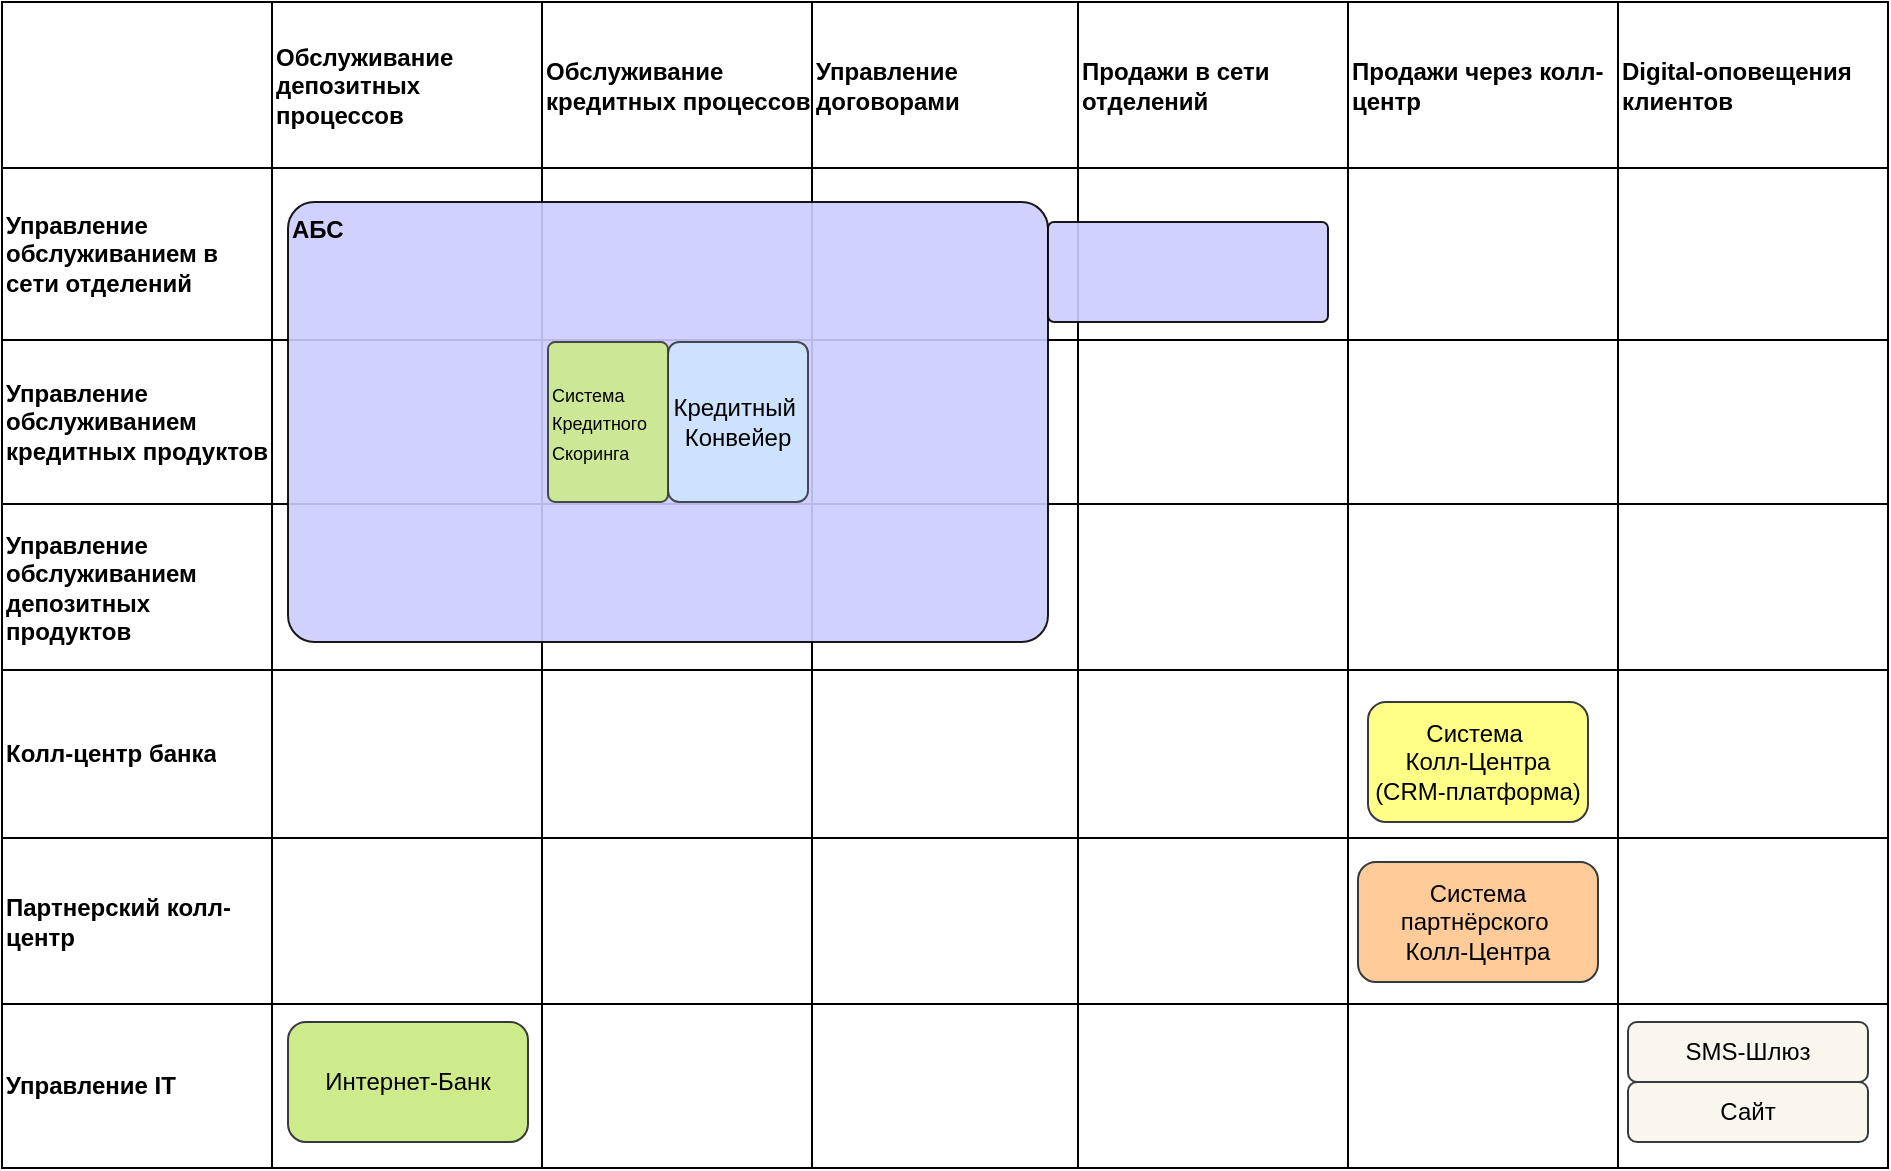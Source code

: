 <mxfile version="28.2.7" pages="4">
  <diagram name="Карта Ландшафта" id="a1n8Z5nJJei4RYB4BzO0">
    <mxGraphModel dx="1571" dy="1768" grid="1" gridSize="10" guides="1" tooltips="1" connect="1" arrows="1" fold="1" page="0" pageScale="1" pageWidth="827" pageHeight="1169" math="0" shadow="0">
      <root>
        <mxCell id="0" />
        <mxCell id="1" parent="0" />
        <mxCell id="JJGibH_L2kxskkHn2a-1-1" value="" style="shape=table;startSize=0;container=1;collapsible=0;childLayout=tableLayout;" vertex="1" parent="1">
          <mxGeometry x="177" y="-700" width="943" height="583" as="geometry" />
        </mxCell>
        <mxCell id="JJGibH_L2kxskkHn2a-1-2" value="" style="shape=tableRow;horizontal=0;startSize=0;swimlaneHead=0;swimlaneBody=0;strokeColor=inherit;top=0;left=0;bottom=0;right=0;collapsible=0;dropTarget=0;fillColor=none;points=[[0,0.5],[1,0.5]];portConstraint=eastwest;" vertex="1" parent="JJGibH_L2kxskkHn2a-1-1">
          <mxGeometry width="943" height="83" as="geometry" />
        </mxCell>
        <mxCell id="JJGibH_L2kxskkHn2a-1-3" value="" style="shape=partialRectangle;html=1;whiteSpace=wrap;connectable=0;strokeColor=inherit;overflow=hidden;fillColor=none;top=0;left=0;bottom=0;right=0;pointerEvents=1;" vertex="1" parent="JJGibH_L2kxskkHn2a-1-2">
          <mxGeometry width="135" height="83" as="geometry">
            <mxRectangle width="135" height="83" as="alternateBounds" />
          </mxGeometry>
        </mxCell>
        <mxCell id="JJGibH_L2kxskkHn2a-1-4" value="Обслуживание депозитных процессов" style="shape=partialRectangle;html=1;whiteSpace=wrap;connectable=0;strokeColor=inherit;overflow=hidden;fillColor=none;top=0;left=0;bottom=0;right=0;pointerEvents=1;align=left;fontStyle=1;fillStyle=solid;strokeWidth=1;perimeterSpacing=4;" vertex="1" parent="JJGibH_L2kxskkHn2a-1-2">
          <mxGeometry x="135" width="135" height="83" as="geometry">
            <mxRectangle width="135" height="83" as="alternateBounds" />
          </mxGeometry>
        </mxCell>
        <mxCell id="JJGibH_L2kxskkHn2a-1-5" value="Обслуживание кредитных процессов" style="shape=partialRectangle;html=1;whiteSpace=wrap;connectable=0;strokeColor=inherit;overflow=hidden;fillColor=none;top=0;left=0;bottom=0;right=0;pointerEvents=1;align=left;fontStyle=1;fillStyle=solid;strokeWidth=1;perimeterSpacing=4;" vertex="1" parent="JJGibH_L2kxskkHn2a-1-2">
          <mxGeometry x="270" width="135" height="83" as="geometry">
            <mxRectangle width="135" height="83" as="alternateBounds" />
          </mxGeometry>
        </mxCell>
        <mxCell id="JJGibH_L2kxskkHn2a-1-6" value="Управление договорами" style="shape=partialRectangle;html=1;whiteSpace=wrap;connectable=0;strokeColor=inherit;overflow=hidden;fillColor=none;top=0;left=0;bottom=0;right=0;pointerEvents=1;align=left;fontStyle=1;fillStyle=solid;strokeWidth=1;perimeterSpacing=4;" vertex="1" parent="JJGibH_L2kxskkHn2a-1-2">
          <mxGeometry x="405" width="133" height="83" as="geometry">
            <mxRectangle width="133" height="83" as="alternateBounds" />
          </mxGeometry>
        </mxCell>
        <mxCell id="JJGibH_L2kxskkHn2a-1-7" value="Продажи в сети отделений" style="shape=partialRectangle;html=1;whiteSpace=wrap;connectable=0;strokeColor=inherit;overflow=hidden;fillColor=none;top=0;left=0;bottom=0;right=0;pointerEvents=1;align=left;fontStyle=1;fillStyle=solid;strokeWidth=1;perimeterSpacing=4;" vertex="1" parent="JJGibH_L2kxskkHn2a-1-2">
          <mxGeometry x="538" width="135" height="83" as="geometry">
            <mxRectangle width="135" height="83" as="alternateBounds" />
          </mxGeometry>
        </mxCell>
        <mxCell id="JJGibH_L2kxskkHn2a-1-8" value="Продажи через колл-центр" style="shape=partialRectangle;html=1;whiteSpace=wrap;connectable=0;strokeColor=inherit;overflow=hidden;fillColor=none;top=0;left=0;bottom=0;right=0;pointerEvents=1;align=left;fontStyle=1;fillStyle=solid;strokeWidth=1;perimeterSpacing=4;" vertex="1" parent="JJGibH_L2kxskkHn2a-1-2">
          <mxGeometry x="673" width="135" height="83" as="geometry">
            <mxRectangle width="135" height="83" as="alternateBounds" />
          </mxGeometry>
        </mxCell>
        <mxCell id="JJGibH_L2kxskkHn2a-1-9" value="Digital-оповещения клиентов" style="shape=partialRectangle;html=1;whiteSpace=wrap;connectable=0;strokeColor=inherit;overflow=hidden;fillColor=none;top=0;left=0;bottom=0;right=0;pointerEvents=1;align=left;fontStyle=1;fillStyle=solid;strokeWidth=1;perimeterSpacing=4;" vertex="1" parent="JJGibH_L2kxskkHn2a-1-2">
          <mxGeometry x="808" width="135" height="83" as="geometry">
            <mxRectangle width="135" height="83" as="alternateBounds" />
          </mxGeometry>
        </mxCell>
        <mxCell id="JJGibH_L2kxskkHn2a-1-10" value="" style="shape=tableRow;horizontal=0;startSize=0;swimlaneHead=0;swimlaneBody=0;strokeColor=inherit;top=0;left=0;bottom=0;right=0;collapsible=0;dropTarget=0;fillColor=none;points=[[0,0.5],[1,0.5]];portConstraint=eastwest;" vertex="1" parent="JJGibH_L2kxskkHn2a-1-1">
          <mxGeometry y="83" width="943" height="86" as="geometry" />
        </mxCell>
        <mxCell id="JJGibH_L2kxskkHn2a-1-11" value="Управление обслуживанием в сети отделений&amp;nbsp;" style="shape=partialRectangle;html=1;whiteSpace=wrap;connectable=0;strokeColor=inherit;overflow=hidden;fillColor=none;top=0;left=0;bottom=0;right=0;pointerEvents=1;align=left;fontStyle=1" vertex="1" parent="JJGibH_L2kxskkHn2a-1-10">
          <mxGeometry width="135" height="86" as="geometry">
            <mxRectangle width="135" height="86" as="alternateBounds" />
          </mxGeometry>
        </mxCell>
        <mxCell id="JJGibH_L2kxskkHn2a-1-12" value="" style="shape=partialRectangle;html=1;whiteSpace=wrap;connectable=0;strokeColor=inherit;overflow=hidden;fillColor=none;top=0;left=0;bottom=0;right=0;pointerEvents=1;" vertex="1" parent="JJGibH_L2kxskkHn2a-1-10">
          <mxGeometry x="135" width="135" height="86" as="geometry">
            <mxRectangle width="135" height="86" as="alternateBounds" />
          </mxGeometry>
        </mxCell>
        <mxCell id="JJGibH_L2kxskkHn2a-1-13" value="" style="shape=partialRectangle;html=1;whiteSpace=wrap;connectable=0;strokeColor=inherit;overflow=hidden;fillColor=none;top=0;left=0;bottom=0;right=0;pointerEvents=1;" vertex="1" parent="JJGibH_L2kxskkHn2a-1-10">
          <mxGeometry x="270" width="135" height="86" as="geometry">
            <mxRectangle width="135" height="86" as="alternateBounds" />
          </mxGeometry>
        </mxCell>
        <mxCell id="JJGibH_L2kxskkHn2a-1-14" value="" style="shape=partialRectangle;html=1;whiteSpace=wrap;connectable=0;strokeColor=inherit;overflow=hidden;fillColor=none;top=0;left=0;bottom=0;right=0;pointerEvents=1;" vertex="1" parent="JJGibH_L2kxskkHn2a-1-10">
          <mxGeometry x="405" width="133" height="86" as="geometry">
            <mxRectangle width="133" height="86" as="alternateBounds" />
          </mxGeometry>
        </mxCell>
        <mxCell id="JJGibH_L2kxskkHn2a-1-15" value="" style="shape=partialRectangle;html=1;whiteSpace=wrap;connectable=0;strokeColor=inherit;overflow=hidden;fillColor=none;top=0;left=0;bottom=0;right=0;pointerEvents=1;" vertex="1" parent="JJGibH_L2kxskkHn2a-1-10">
          <mxGeometry x="538" width="135" height="86" as="geometry">
            <mxRectangle width="135" height="86" as="alternateBounds" />
          </mxGeometry>
        </mxCell>
        <mxCell id="JJGibH_L2kxskkHn2a-1-16" value="" style="shape=partialRectangle;html=1;whiteSpace=wrap;connectable=0;strokeColor=inherit;overflow=hidden;fillColor=none;top=0;left=0;bottom=0;right=0;pointerEvents=1;" vertex="1" parent="JJGibH_L2kxskkHn2a-1-10">
          <mxGeometry x="673" width="135" height="86" as="geometry">
            <mxRectangle width="135" height="86" as="alternateBounds" />
          </mxGeometry>
        </mxCell>
        <mxCell id="JJGibH_L2kxskkHn2a-1-17" value="" style="shape=partialRectangle;html=1;whiteSpace=wrap;connectable=0;strokeColor=inherit;overflow=hidden;fillColor=none;top=0;left=0;bottom=0;right=0;pointerEvents=1;" vertex="1" parent="JJGibH_L2kxskkHn2a-1-10">
          <mxGeometry x="808" width="135" height="86" as="geometry">
            <mxRectangle width="135" height="86" as="alternateBounds" />
          </mxGeometry>
        </mxCell>
        <mxCell id="JJGibH_L2kxskkHn2a-1-18" value="" style="shape=tableRow;horizontal=0;startSize=0;swimlaneHead=0;swimlaneBody=0;strokeColor=inherit;top=0;left=0;bottom=0;right=0;collapsible=0;dropTarget=0;fillColor=none;points=[[0,0.5],[1,0.5]];portConstraint=eastwest;" vertex="1" parent="JJGibH_L2kxskkHn2a-1-1">
          <mxGeometry y="169" width="943" height="82" as="geometry" />
        </mxCell>
        <mxCell id="JJGibH_L2kxskkHn2a-1-19" value="Управление обслуживанием кредитных продуктов" style="shape=partialRectangle;html=1;whiteSpace=wrap;connectable=0;strokeColor=inherit;overflow=hidden;fillColor=none;top=0;left=0;bottom=0;right=0;pointerEvents=1;align=left;fontStyle=1" vertex="1" parent="JJGibH_L2kxskkHn2a-1-18">
          <mxGeometry width="135" height="82" as="geometry">
            <mxRectangle width="135" height="82" as="alternateBounds" />
          </mxGeometry>
        </mxCell>
        <mxCell id="JJGibH_L2kxskkHn2a-1-20" value="" style="shape=partialRectangle;html=1;whiteSpace=wrap;connectable=0;strokeColor=inherit;overflow=hidden;fillColor=none;top=0;left=0;bottom=0;right=0;pointerEvents=1;" vertex="1" parent="JJGibH_L2kxskkHn2a-1-18">
          <mxGeometry x="135" width="135" height="82" as="geometry">
            <mxRectangle width="135" height="82" as="alternateBounds" />
          </mxGeometry>
        </mxCell>
        <mxCell id="JJGibH_L2kxskkHn2a-1-21" value="" style="shape=partialRectangle;html=1;whiteSpace=wrap;connectable=0;strokeColor=inherit;overflow=hidden;fillColor=none;top=0;left=0;bottom=0;right=0;pointerEvents=1;" vertex="1" parent="JJGibH_L2kxskkHn2a-1-18">
          <mxGeometry x="270" width="135" height="82" as="geometry">
            <mxRectangle width="135" height="82" as="alternateBounds" />
          </mxGeometry>
        </mxCell>
        <mxCell id="JJGibH_L2kxskkHn2a-1-22" value="" style="shape=partialRectangle;html=1;whiteSpace=wrap;connectable=0;strokeColor=inherit;overflow=hidden;fillColor=none;top=0;left=0;bottom=0;right=0;pointerEvents=1;" vertex="1" parent="JJGibH_L2kxskkHn2a-1-18">
          <mxGeometry x="405" width="133" height="82" as="geometry">
            <mxRectangle width="133" height="82" as="alternateBounds" />
          </mxGeometry>
        </mxCell>
        <mxCell id="JJGibH_L2kxskkHn2a-1-23" value="" style="shape=partialRectangle;html=1;whiteSpace=wrap;connectable=0;strokeColor=inherit;overflow=hidden;fillColor=none;top=0;left=0;bottom=0;right=0;pointerEvents=1;" vertex="1" parent="JJGibH_L2kxskkHn2a-1-18">
          <mxGeometry x="538" width="135" height="82" as="geometry">
            <mxRectangle width="135" height="82" as="alternateBounds" />
          </mxGeometry>
        </mxCell>
        <mxCell id="JJGibH_L2kxskkHn2a-1-24" value="" style="shape=partialRectangle;html=1;whiteSpace=wrap;connectable=0;strokeColor=inherit;overflow=hidden;fillColor=none;top=0;left=0;bottom=0;right=0;pointerEvents=1;" vertex="1" parent="JJGibH_L2kxskkHn2a-1-18">
          <mxGeometry x="673" width="135" height="82" as="geometry">
            <mxRectangle width="135" height="82" as="alternateBounds" />
          </mxGeometry>
        </mxCell>
        <mxCell id="JJGibH_L2kxskkHn2a-1-25" value="" style="shape=partialRectangle;html=1;whiteSpace=wrap;connectable=0;strokeColor=inherit;overflow=hidden;fillColor=none;top=0;left=0;bottom=0;right=0;pointerEvents=1;" vertex="1" parent="JJGibH_L2kxskkHn2a-1-18">
          <mxGeometry x="808" width="135" height="82" as="geometry">
            <mxRectangle width="135" height="82" as="alternateBounds" />
          </mxGeometry>
        </mxCell>
        <mxCell id="JJGibH_L2kxskkHn2a-1-26" value="" style="shape=tableRow;horizontal=0;startSize=0;swimlaneHead=0;swimlaneBody=0;strokeColor=inherit;top=0;left=0;bottom=0;right=0;collapsible=0;dropTarget=0;fillColor=none;points=[[0,0.5],[1,0.5]];portConstraint=eastwest;" vertex="1" parent="JJGibH_L2kxskkHn2a-1-1">
          <mxGeometry y="251" width="943" height="83" as="geometry" />
        </mxCell>
        <mxCell id="JJGibH_L2kxskkHn2a-1-27" value="Управление обслуживанием депозитных продуктов" style="shape=partialRectangle;html=1;whiteSpace=wrap;connectable=0;strokeColor=inherit;overflow=hidden;fillColor=none;top=0;left=0;bottom=0;right=0;pointerEvents=1;align=left;fontStyle=1" vertex="1" parent="JJGibH_L2kxskkHn2a-1-26">
          <mxGeometry width="135" height="83" as="geometry">
            <mxRectangle width="135" height="83" as="alternateBounds" />
          </mxGeometry>
        </mxCell>
        <mxCell id="JJGibH_L2kxskkHn2a-1-28" value="" style="shape=partialRectangle;html=1;whiteSpace=wrap;connectable=0;strokeColor=inherit;overflow=hidden;fillColor=none;top=0;left=0;bottom=0;right=0;pointerEvents=1;" vertex="1" parent="JJGibH_L2kxskkHn2a-1-26">
          <mxGeometry x="135" width="135" height="83" as="geometry">
            <mxRectangle width="135" height="83" as="alternateBounds" />
          </mxGeometry>
        </mxCell>
        <mxCell id="JJGibH_L2kxskkHn2a-1-29" value="" style="shape=partialRectangle;html=1;whiteSpace=wrap;connectable=0;strokeColor=inherit;overflow=hidden;fillColor=none;top=0;left=0;bottom=0;right=0;pointerEvents=1;" vertex="1" parent="JJGibH_L2kxskkHn2a-1-26">
          <mxGeometry x="270" width="135" height="83" as="geometry">
            <mxRectangle width="135" height="83" as="alternateBounds" />
          </mxGeometry>
        </mxCell>
        <mxCell id="JJGibH_L2kxskkHn2a-1-30" value="" style="shape=partialRectangle;html=1;whiteSpace=wrap;connectable=0;strokeColor=inherit;overflow=hidden;fillColor=none;top=0;left=0;bottom=0;right=0;pointerEvents=1;" vertex="1" parent="JJGibH_L2kxskkHn2a-1-26">
          <mxGeometry x="405" width="133" height="83" as="geometry">
            <mxRectangle width="133" height="83" as="alternateBounds" />
          </mxGeometry>
        </mxCell>
        <mxCell id="JJGibH_L2kxskkHn2a-1-31" value="" style="shape=partialRectangle;html=1;whiteSpace=wrap;connectable=0;strokeColor=inherit;overflow=hidden;fillColor=none;top=0;left=0;bottom=0;right=0;pointerEvents=1;" vertex="1" parent="JJGibH_L2kxskkHn2a-1-26">
          <mxGeometry x="538" width="135" height="83" as="geometry">
            <mxRectangle width="135" height="83" as="alternateBounds" />
          </mxGeometry>
        </mxCell>
        <mxCell id="JJGibH_L2kxskkHn2a-1-32" value="" style="shape=partialRectangle;html=1;whiteSpace=wrap;connectable=0;strokeColor=inherit;overflow=hidden;fillColor=none;top=0;left=0;bottom=0;right=0;pointerEvents=1;" vertex="1" parent="JJGibH_L2kxskkHn2a-1-26">
          <mxGeometry x="673" width="135" height="83" as="geometry">
            <mxRectangle width="135" height="83" as="alternateBounds" />
          </mxGeometry>
        </mxCell>
        <mxCell id="JJGibH_L2kxskkHn2a-1-33" value="" style="shape=partialRectangle;html=1;whiteSpace=wrap;connectable=0;strokeColor=inherit;overflow=hidden;fillColor=none;top=0;left=0;bottom=0;right=0;pointerEvents=1;" vertex="1" parent="JJGibH_L2kxskkHn2a-1-26">
          <mxGeometry x="808" width="135" height="83" as="geometry">
            <mxRectangle width="135" height="83" as="alternateBounds" />
          </mxGeometry>
        </mxCell>
        <mxCell id="JJGibH_L2kxskkHn2a-1-34" value="" style="shape=tableRow;horizontal=0;startSize=0;swimlaneHead=0;swimlaneBody=0;strokeColor=inherit;top=0;left=0;bottom=0;right=0;collapsible=0;dropTarget=0;fillColor=none;points=[[0,0.5],[1,0.5]];portConstraint=eastwest;" vertex="1" parent="JJGibH_L2kxskkHn2a-1-1">
          <mxGeometry y="334" width="943" height="84" as="geometry" />
        </mxCell>
        <mxCell id="JJGibH_L2kxskkHn2a-1-35" value="Колл-центр банка" style="shape=partialRectangle;html=1;whiteSpace=wrap;connectable=0;strokeColor=inherit;overflow=hidden;fillColor=none;top=0;left=0;bottom=0;right=0;pointerEvents=1;align=left;fontStyle=1" vertex="1" parent="JJGibH_L2kxskkHn2a-1-34">
          <mxGeometry width="135" height="84" as="geometry">
            <mxRectangle width="135" height="84" as="alternateBounds" />
          </mxGeometry>
        </mxCell>
        <mxCell id="JJGibH_L2kxskkHn2a-1-36" value="" style="shape=partialRectangle;html=1;whiteSpace=wrap;connectable=0;strokeColor=inherit;overflow=hidden;fillColor=none;top=0;left=0;bottom=0;right=0;pointerEvents=1;" vertex="1" parent="JJGibH_L2kxskkHn2a-1-34">
          <mxGeometry x="135" width="135" height="84" as="geometry">
            <mxRectangle width="135" height="84" as="alternateBounds" />
          </mxGeometry>
        </mxCell>
        <mxCell id="JJGibH_L2kxskkHn2a-1-37" value="" style="shape=partialRectangle;html=1;whiteSpace=wrap;connectable=0;strokeColor=inherit;overflow=hidden;fillColor=none;top=0;left=0;bottom=0;right=0;pointerEvents=1;" vertex="1" parent="JJGibH_L2kxskkHn2a-1-34">
          <mxGeometry x="270" width="135" height="84" as="geometry">
            <mxRectangle width="135" height="84" as="alternateBounds" />
          </mxGeometry>
        </mxCell>
        <mxCell id="JJGibH_L2kxskkHn2a-1-38" value="" style="shape=partialRectangle;html=1;whiteSpace=wrap;connectable=0;strokeColor=inherit;overflow=hidden;fillColor=none;top=0;left=0;bottom=0;right=0;pointerEvents=1;" vertex="1" parent="JJGibH_L2kxskkHn2a-1-34">
          <mxGeometry x="405" width="133" height="84" as="geometry">
            <mxRectangle width="133" height="84" as="alternateBounds" />
          </mxGeometry>
        </mxCell>
        <mxCell id="JJGibH_L2kxskkHn2a-1-39" value="" style="shape=partialRectangle;html=1;whiteSpace=wrap;connectable=0;strokeColor=inherit;overflow=hidden;fillColor=none;top=0;left=0;bottom=0;right=0;pointerEvents=1;" vertex="1" parent="JJGibH_L2kxskkHn2a-1-34">
          <mxGeometry x="538" width="135" height="84" as="geometry">
            <mxRectangle width="135" height="84" as="alternateBounds" />
          </mxGeometry>
        </mxCell>
        <mxCell id="JJGibH_L2kxskkHn2a-1-40" value="" style="shape=partialRectangle;html=1;whiteSpace=wrap;connectable=0;strokeColor=inherit;overflow=hidden;fillColor=none;top=0;left=0;bottom=0;right=0;pointerEvents=1;" vertex="1" parent="JJGibH_L2kxskkHn2a-1-34">
          <mxGeometry x="673" width="135" height="84" as="geometry">
            <mxRectangle width="135" height="84" as="alternateBounds" />
          </mxGeometry>
        </mxCell>
        <mxCell id="JJGibH_L2kxskkHn2a-1-41" value="" style="shape=partialRectangle;html=1;whiteSpace=wrap;connectable=0;strokeColor=inherit;overflow=hidden;fillColor=none;top=0;left=0;bottom=0;right=0;pointerEvents=1;" vertex="1" parent="JJGibH_L2kxskkHn2a-1-34">
          <mxGeometry x="808" width="135" height="84" as="geometry">
            <mxRectangle width="135" height="84" as="alternateBounds" />
          </mxGeometry>
        </mxCell>
        <mxCell id="JJGibH_L2kxskkHn2a-1-42" value="" style="shape=tableRow;horizontal=0;startSize=0;swimlaneHead=0;swimlaneBody=0;strokeColor=inherit;top=0;left=0;bottom=0;right=0;collapsible=0;dropTarget=0;fillColor=none;points=[[0,0.5],[1,0.5]];portConstraint=eastwest;" vertex="1" parent="JJGibH_L2kxskkHn2a-1-1">
          <mxGeometry y="418" width="943" height="83" as="geometry" />
        </mxCell>
        <mxCell id="JJGibH_L2kxskkHn2a-1-43" value="Партнерский колл-центр" style="shape=partialRectangle;html=1;whiteSpace=wrap;connectable=0;strokeColor=inherit;overflow=hidden;fillColor=none;top=0;left=0;bottom=0;right=0;pointerEvents=1;align=left;fontStyle=1" vertex="1" parent="JJGibH_L2kxskkHn2a-1-42">
          <mxGeometry width="135" height="83" as="geometry">
            <mxRectangle width="135" height="83" as="alternateBounds" />
          </mxGeometry>
        </mxCell>
        <mxCell id="JJGibH_L2kxskkHn2a-1-44" value="" style="shape=partialRectangle;html=1;whiteSpace=wrap;connectable=0;strokeColor=inherit;overflow=hidden;fillColor=none;top=0;left=0;bottom=0;right=0;pointerEvents=1;" vertex="1" parent="JJGibH_L2kxskkHn2a-1-42">
          <mxGeometry x="135" width="135" height="83" as="geometry">
            <mxRectangle width="135" height="83" as="alternateBounds" />
          </mxGeometry>
        </mxCell>
        <mxCell id="JJGibH_L2kxskkHn2a-1-45" value="" style="shape=partialRectangle;html=1;whiteSpace=wrap;connectable=0;strokeColor=inherit;overflow=hidden;fillColor=none;top=0;left=0;bottom=0;right=0;pointerEvents=1;" vertex="1" parent="JJGibH_L2kxskkHn2a-1-42">
          <mxGeometry x="270" width="135" height="83" as="geometry">
            <mxRectangle width="135" height="83" as="alternateBounds" />
          </mxGeometry>
        </mxCell>
        <mxCell id="JJGibH_L2kxskkHn2a-1-46" value="" style="shape=partialRectangle;html=1;whiteSpace=wrap;connectable=0;strokeColor=inherit;overflow=hidden;fillColor=none;top=0;left=0;bottom=0;right=0;pointerEvents=1;" vertex="1" parent="JJGibH_L2kxskkHn2a-1-42">
          <mxGeometry x="405" width="133" height="83" as="geometry">
            <mxRectangle width="133" height="83" as="alternateBounds" />
          </mxGeometry>
        </mxCell>
        <mxCell id="JJGibH_L2kxskkHn2a-1-47" value="" style="shape=partialRectangle;html=1;whiteSpace=wrap;connectable=0;strokeColor=inherit;overflow=hidden;fillColor=none;top=0;left=0;bottom=0;right=0;pointerEvents=1;" vertex="1" parent="JJGibH_L2kxskkHn2a-1-42">
          <mxGeometry x="538" width="135" height="83" as="geometry">
            <mxRectangle width="135" height="83" as="alternateBounds" />
          </mxGeometry>
        </mxCell>
        <mxCell id="JJGibH_L2kxskkHn2a-1-48" value="" style="shape=partialRectangle;html=1;whiteSpace=wrap;connectable=0;strokeColor=inherit;overflow=hidden;fillColor=none;top=0;left=0;bottom=0;right=0;pointerEvents=1;" vertex="1" parent="JJGibH_L2kxskkHn2a-1-42">
          <mxGeometry x="673" width="135" height="83" as="geometry">
            <mxRectangle width="135" height="83" as="alternateBounds" />
          </mxGeometry>
        </mxCell>
        <mxCell id="JJGibH_L2kxskkHn2a-1-49" value="" style="shape=partialRectangle;html=1;whiteSpace=wrap;connectable=0;strokeColor=inherit;overflow=hidden;fillColor=none;top=0;left=0;bottom=0;right=0;pointerEvents=1;" vertex="1" parent="JJGibH_L2kxskkHn2a-1-42">
          <mxGeometry x="808" width="135" height="83" as="geometry">
            <mxRectangle width="135" height="83" as="alternateBounds" />
          </mxGeometry>
        </mxCell>
        <mxCell id="JJGibH_L2kxskkHn2a-1-50" value="" style="shape=tableRow;horizontal=0;startSize=0;swimlaneHead=0;swimlaneBody=0;strokeColor=inherit;top=0;left=0;bottom=0;right=0;collapsible=0;dropTarget=0;fillColor=none;points=[[0,0.5],[1,0.5]];portConstraint=eastwest;" vertex="1" parent="JJGibH_L2kxskkHn2a-1-1">
          <mxGeometry y="501" width="943" height="82" as="geometry" />
        </mxCell>
        <mxCell id="JJGibH_L2kxskkHn2a-1-51" value="Управление IT" style="shape=partialRectangle;html=1;whiteSpace=wrap;connectable=0;strokeColor=inherit;overflow=hidden;fillColor=none;top=0;left=0;bottom=0;right=0;pointerEvents=1;fontStyle=1;align=left;" vertex="1" parent="JJGibH_L2kxskkHn2a-1-50">
          <mxGeometry width="135" height="82" as="geometry">
            <mxRectangle width="135" height="82" as="alternateBounds" />
          </mxGeometry>
        </mxCell>
        <mxCell id="JJGibH_L2kxskkHn2a-1-52" value="" style="shape=partialRectangle;html=1;whiteSpace=wrap;connectable=0;strokeColor=inherit;overflow=hidden;fillColor=none;top=0;left=0;bottom=0;right=0;pointerEvents=1;" vertex="1" parent="JJGibH_L2kxskkHn2a-1-50">
          <mxGeometry x="135" width="135" height="82" as="geometry">
            <mxRectangle width="135" height="82" as="alternateBounds" />
          </mxGeometry>
        </mxCell>
        <mxCell id="JJGibH_L2kxskkHn2a-1-53" value="" style="shape=partialRectangle;html=1;whiteSpace=wrap;connectable=0;strokeColor=inherit;overflow=hidden;fillColor=none;top=0;left=0;bottom=0;right=0;pointerEvents=1;" vertex="1" parent="JJGibH_L2kxskkHn2a-1-50">
          <mxGeometry x="270" width="135" height="82" as="geometry">
            <mxRectangle width="135" height="82" as="alternateBounds" />
          </mxGeometry>
        </mxCell>
        <mxCell id="JJGibH_L2kxskkHn2a-1-54" value="" style="shape=partialRectangle;html=1;whiteSpace=wrap;connectable=0;strokeColor=inherit;overflow=hidden;fillColor=none;top=0;left=0;bottom=0;right=0;pointerEvents=1;" vertex="1" parent="JJGibH_L2kxskkHn2a-1-50">
          <mxGeometry x="405" width="133" height="82" as="geometry">
            <mxRectangle width="133" height="82" as="alternateBounds" />
          </mxGeometry>
        </mxCell>
        <mxCell id="JJGibH_L2kxskkHn2a-1-55" value="" style="shape=partialRectangle;html=1;whiteSpace=wrap;connectable=0;strokeColor=inherit;overflow=hidden;fillColor=none;top=0;left=0;bottom=0;right=0;pointerEvents=1;" vertex="1" parent="JJGibH_L2kxskkHn2a-1-50">
          <mxGeometry x="538" width="135" height="82" as="geometry">
            <mxRectangle width="135" height="82" as="alternateBounds" />
          </mxGeometry>
        </mxCell>
        <mxCell id="JJGibH_L2kxskkHn2a-1-56" value="" style="shape=partialRectangle;html=1;whiteSpace=wrap;connectable=0;strokeColor=inherit;overflow=hidden;fillColor=none;top=0;left=0;bottom=0;right=0;pointerEvents=1;" vertex="1" parent="JJGibH_L2kxskkHn2a-1-50">
          <mxGeometry x="673" width="135" height="82" as="geometry">
            <mxRectangle width="135" height="82" as="alternateBounds" />
          </mxGeometry>
        </mxCell>
        <mxCell id="JJGibH_L2kxskkHn2a-1-57" value="" style="shape=partialRectangle;html=1;whiteSpace=wrap;connectable=0;strokeColor=inherit;overflow=hidden;fillColor=none;top=0;left=0;bottom=0;right=0;pointerEvents=1;" vertex="1" parent="JJGibH_L2kxskkHn2a-1-50">
          <mxGeometry x="808" width="135" height="82" as="geometry">
            <mxRectangle width="135" height="82" as="alternateBounds" />
          </mxGeometry>
        </mxCell>
        <mxCell id="TnK7bsoOY-1ZkTmlAMAq-17" value="&lt;div&gt;&lt;span style=&quot;background-color: transparent; color: light-dark(rgb(0, 0, 0), rgb(255, 255, 255));&quot;&gt;АБС&lt;/span&gt;&lt;/div&gt;" style="rounded=1;whiteSpace=wrap;html=1;fillColor=#CCCCFF;strokeColor=default;arcSize=6;align=left;verticalAlign=top;fontStyle=1;opacity=90;" parent="1" vertex="1">
          <mxGeometry x="320" y="-600" width="380" height="220" as="geometry" />
        </mxCell>
        <mxCell id="TnK7bsoOY-1ZkTmlAMAq-16" value="Интернет-Банк" style="rounded=1;whiteSpace=wrap;html=1;fillColor=#cdeb8b;strokeColor=#36393d;" parent="1" vertex="1">
          <mxGeometry x="320" y="-190" width="120" height="60" as="geometry" />
        </mxCell>
        <mxCell id="TnK7bsoOY-1ZkTmlAMAq-18" value="Система&amp;nbsp;&lt;div&gt;Колл-Центра&lt;/div&gt;&lt;div&gt;(CRM-платформа)&lt;/div&gt;" style="rounded=1;whiteSpace=wrap;html=1;fillColor=#ffff88;strokeColor=#36393d;" parent="1" vertex="1">
          <mxGeometry x="860" y="-350" width="110" height="60" as="geometry" />
        </mxCell>
        <mxCell id="TnK7bsoOY-1ZkTmlAMAq-19" value="Система партнёрского&amp;nbsp;&lt;div&gt;Колл-Центра&lt;/div&gt;" style="rounded=1;whiteSpace=wrap;html=1;fillColor=#ffcc99;strokeColor=#36393d;" parent="1" vertex="1">
          <mxGeometry x="855" y="-270" width="120" height="60" as="geometry" />
        </mxCell>
        <mxCell id="TnK7bsoOY-1ZkTmlAMAq-20" value="Сайт" style="rounded=1;whiteSpace=wrap;html=1;fillColor=#f9f7ed;strokeColor=#36393d;" parent="1" vertex="1">
          <mxGeometry x="990" y="-160" width="120" height="30" as="geometry" />
        </mxCell>
        <mxCell id="sXo0PPdfJT-B6OtaPZ35-1" value="Кредитный&amp;nbsp;&lt;div&gt;Конвейер&lt;/div&gt;" style="rounded=1;whiteSpace=wrap;html=1;fillColor=#cce5ff;strokeColor=#36393d;verticalAlign=middle;arcSize=8;opacity=90;" parent="1" vertex="1">
          <mxGeometry x="510" y="-530" width="70" height="80" as="geometry" />
        </mxCell>
        <mxCell id="sXo0PPdfJT-B6OtaPZ35-2" value="&lt;font style=&quot;font-size: 9px;&quot;&gt;Система&amp;nbsp;&lt;/font&gt;&lt;div&gt;&lt;span style=&quot;font-size: 9px; background-color: transparent; color: light-dark(rgb(0, 0, 0), rgb(255, 255, 255));&quot;&gt;Кредитного&amp;nbsp;&lt;/span&gt;&lt;div&gt;&lt;span style=&quot;font-size: 9px; background-color: transparent; color: light-dark(rgb(0, 0, 0), rgb(255, 255, 255));&quot;&gt;Скоринга&lt;/span&gt;&lt;/div&gt;&lt;/div&gt;" style="rounded=1;whiteSpace=wrap;html=1;fillColor=#cdeb8b;strokeColor=#36393d;align=left;verticalAlign=middle;arcSize=6;fontFamily=Helvetica;fontSize=12;opacity=90;" parent="1" vertex="1">
          <mxGeometry x="450" y="-530" width="60" height="80" as="geometry" />
        </mxCell>
        <mxCell id="JJGibH_L2kxskkHn2a-1-66" value="SMS-Шлюз" style="rounded=1;whiteSpace=wrap;html=1;fillColor=#f9f7ed;strokeColor=#36393d;" vertex="1" parent="1">
          <mxGeometry x="990" y="-190" width="120" height="30" as="geometry" />
        </mxCell>
        <mxCell id="z7-gHIuvW_9U59UasZLX-1" value="" style="rounded=1;whiteSpace=wrap;html=1;fillColor=#CCCCFF;strokeColor=default;arcSize=6;align=left;verticalAlign=top;fontStyle=1;opacity=90;glass=0;shadow=0;" vertex="1" parent="1">
          <mxGeometry x="700" y="-590" width="140" height="50" as="geometry" />
        </mxCell>
      </root>
    </mxGraphModel>
  </diagram>
  <diagram id="Ur85afss2YsHlaBboaQQ" name="Процесс депозита">
    <mxGraphModel dx="2630" dy="2152" grid="1" gridSize="10" guides="1" tooltips="1" connect="1" arrows="1" fold="1" page="1" pageScale="1" pageWidth="827" pageHeight="1169" math="0" shadow="0">
      <root>
        <mxCell id="0" />
        <mxCell id="1" parent="0" />
        <mxCell id="tBQm3VWDarHoUwVanacg-11" value="" style="edgeStyle=orthogonalEdgeStyle;rounded=0;orthogonalLoop=1;jettySize=auto;html=1;" parent="1" source="tBQm3VWDarHoUwVanacg-1" target="tBQm3VWDarHoUwVanacg-8" edge="1">
          <mxGeometry relative="1" as="geometry" />
        </mxCell>
        <mxCell id="oymGjMMJbXX4UIxGpSMe-8" value="" style="edgeStyle=orthogonalEdgeStyle;rounded=0;orthogonalLoop=1;jettySize=auto;html=1;endArrow=none;startFill=0;entryX=0;entryY=0.5;entryDx=0;entryDy=0;" edge="1" parent="1" source="tBQm3VWDarHoUwVanacg-1" target="tBQm3VWDarHoUwVanacg-2">
          <mxGeometry relative="1" as="geometry" />
        </mxCell>
        <mxCell id="tBQm3VWDarHoUwVanacg-1" value="Подать заявления в отделении" style="rounded=1;whiteSpace=wrap;html=1;fillColor=#cdeb8b;strokeColor=#36393d;" parent="1" vertex="1">
          <mxGeometry x="250" y="210" width="130" height="70" as="geometry" />
        </mxCell>
        <mxCell id="kcjHe6GxCYqUQqjvJU7t-18" style="edgeStyle=orthogonalEdgeStyle;rounded=0;orthogonalLoop=1;jettySize=auto;html=1;exitX=0;exitY=0.5;exitDx=0;exitDy=0;entryX=1;entryY=0.5;entryDx=0;entryDy=0;endArrow=none;startFill=0;" edge="1" parent="1" source="tBQm3VWDarHoUwVanacg-2" target="aXkiJsGDufycmlbBGkAK-7">
          <mxGeometry relative="1" as="geometry" />
        </mxCell>
        <mxCell id="tBQm3VWDarHoUwVanacg-2" value="Клиент" style="ellipse;whiteSpace=wrap;html=1;fillColor=#ffff88;strokeColor=#36393d;" parent="1" vertex="1">
          <mxGeometry x="425" y="70" width="120" height="80" as="geometry" />
        </mxCell>
        <mxCell id="tBQm3VWDarHoUwVanacg-10" value="" style="edgeStyle=orthogonalEdgeStyle;rounded=0;orthogonalLoop=1;jettySize=auto;html=1;" parent="1" source="tBQm3VWDarHoUwVanacg-5" target="tBQm3VWDarHoUwVanacg-1" edge="1">
          <mxGeometry relative="1" as="geometry" />
        </mxCell>
        <mxCell id="tBQm3VWDarHoUwVanacg-5" value="Клиент приходит в отделение" style="shape=hexagon;perimeter=hexagonPerimeter2;whiteSpace=wrap;html=1;fixedSize=1;size=10;fillColor=#ffcccc;strokeColor=#36393d;" parent="1" vertex="1">
          <mxGeometry x="250" y="90" width="130" height="70" as="geometry" />
        </mxCell>
        <mxCell id="tBQm3VWDarHoUwVanacg-7" value="Сотрудник депозитного управления" style="ellipse;whiteSpace=wrap;html=1;fillColor=#ffff88;strokeColor=#36393d;" parent="1" vertex="1">
          <mxGeometry x="60" y="239.5" width="120" height="80" as="geometry" />
        </mxCell>
        <mxCell id="tBQm3VWDarHoUwVanacg-12" value="" style="edgeStyle=orthogonalEdgeStyle;rounded=0;orthogonalLoop=1;jettySize=auto;html=1;entryX=0.5;entryY=0;entryDx=0;entryDy=0;" parent="1" source="tBQm3VWDarHoUwVanacg-8" target="tBQm3VWDarHoUwVanacg-9" edge="1">
          <mxGeometry relative="1" as="geometry" />
        </mxCell>
        <mxCell id="tBQm3VWDarHoUwVanacg-8" value="Заявление попадает&amp;nbsp;&lt;div&gt;в обработку&amp;nbsp;&lt;/div&gt;" style="shape=hexagon;perimeter=hexagonPerimeter2;whiteSpace=wrap;html=1;fixedSize=1;size=10;fillColor=#ffcccc;strokeColor=#36393d;" parent="1" vertex="1">
          <mxGeometry x="250" y="330" width="130" height="70" as="geometry" />
        </mxCell>
        <mxCell id="tBQm3VWDarHoUwVanacg-13" style="edgeStyle=orthogonalEdgeStyle;rounded=0;orthogonalLoop=1;jettySize=auto;html=1;entryX=0;entryY=0.5;entryDx=0;entryDy=0;endArrow=none;endFill=0;exitX=1;exitY=0.5;exitDx=0;exitDy=0;" parent="1" source="aXkiJsGDufycmlbBGkAK-23" target="tBQm3VWDarHoUwVanacg-7" edge="1">
          <mxGeometry relative="1" as="geometry">
            <mxPoint x="600" y="744.5" as="sourcePoint" />
          </mxGeometry>
        </mxCell>
        <mxCell id="oymGjMMJbXX4UIxGpSMe-5" value="" style="edgeStyle=orthogonalEdgeStyle;rounded=0;orthogonalLoop=1;jettySize=auto;html=1;entryX=0.5;entryY=0;entryDx=0;entryDy=0;" edge="1" parent="1" source="tBQm3VWDarHoUwVanacg-9" target="oymGjMMJbXX4UIxGpSMe-7">
          <mxGeometry relative="1" as="geometry">
            <mxPoint x="315" y="560" as="targetPoint" />
          </mxGeometry>
        </mxCell>
        <mxCell id="kcjHe6GxCYqUQqjvJU7t-17" style="edgeStyle=orthogonalEdgeStyle;rounded=0;orthogonalLoop=1;jettySize=auto;html=1;exitX=1;exitY=0.5;exitDx=0;exitDy=0;entryX=0;entryY=0.5;entryDx=0;entryDy=0;endArrow=none;startFill=0;" edge="1" parent="1" source="tBQm3VWDarHoUwVanacg-9" target="kcjHe6GxCYqUQqjvJU7t-16">
          <mxGeometry relative="1" as="geometry" />
        </mxCell>
        <mxCell id="tBQm3VWDarHoUwVanacg-9" value="Получение ставки&lt;div&gt;для клиента&lt;/div&gt;" style="rounded=1;whiteSpace=wrap;html=1;fillColor=#cdeb8b;strokeColor=#36393d;" parent="1" vertex="1">
          <mxGeometry x="250" y="450" width="130" height="70" as="geometry" />
        </mxCell>
        <mxCell id="oymGjMMJbXX4UIxGpSMe-10" style="edgeStyle=orthogonalEdgeStyle;rounded=0;orthogonalLoop=1;jettySize=auto;html=1;exitX=0;exitY=0.5;exitDx=0;exitDy=0;entryX=0.5;entryY=0;entryDx=0;entryDy=0;" edge="1" parent="1" source="oymGjMMJbXX4UIxGpSMe-7" target="oymGjMMJbXX4UIxGpSMe-9">
          <mxGeometry relative="1" as="geometry" />
        </mxCell>
        <mxCell id="oymGjMMJbXX4UIxGpSMe-12" style="edgeStyle=orthogonalEdgeStyle;rounded=0;orthogonalLoop=1;jettySize=auto;html=1;exitX=1;exitY=0.5;exitDx=0;exitDy=0;entryX=0.5;entryY=0;entryDx=0;entryDy=0;" edge="1" parent="1" source="oymGjMMJbXX4UIxGpSMe-7" target="oymGjMMJbXX4UIxGpSMe-11">
          <mxGeometry relative="1" as="geometry" />
        </mxCell>
        <mxCell id="oymGjMMJbXX4UIxGpSMe-7" value="OR" style="ellipse;whiteSpace=wrap;html=1;aspect=fixed;" vertex="1" parent="1">
          <mxGeometry x="295" y="564.5" width="40" height="40" as="geometry" />
        </mxCell>
        <mxCell id="aXkiJsGDufycmlbBGkAK-2" style="edgeStyle=orthogonalEdgeStyle;rounded=0;orthogonalLoop=1;jettySize=auto;html=1;exitX=0.5;exitY=1;exitDx=0;exitDy=0;entryX=0.5;entryY=0;entryDx=0;entryDy=0;" edge="1" parent="1" source="oymGjMMJbXX4UIxGpSMe-9" target="aXkiJsGDufycmlbBGkAK-1">
          <mxGeometry relative="1" as="geometry" />
        </mxCell>
        <mxCell id="oymGjMMJbXX4UIxGpSMe-9" value="Был звонок от клиента в колл-центр" style="shape=hexagon;perimeter=hexagonPerimeter2;whiteSpace=wrap;html=1;fixedSize=1;size=10;fillColor=#ffcccc;strokeColor=#36393d;" vertex="1" parent="1">
          <mxGeometry x="90" y="640" width="130" height="70" as="geometry" />
        </mxCell>
        <mxCell id="aXkiJsGDufycmlbBGkAK-4" style="edgeStyle=orthogonalEdgeStyle;rounded=0;orthogonalLoop=1;jettySize=auto;html=1;exitX=0.5;exitY=1;exitDx=0;exitDy=0;entryX=0.5;entryY=0;entryDx=0;entryDy=0;" edge="1" parent="1" source="oymGjMMJbXX4UIxGpSMe-11" target="aXkiJsGDufycmlbBGkAK-3">
          <mxGeometry relative="1" as="geometry" />
        </mxCell>
        <mxCell id="oymGjMMJbXX4UIxGpSMe-11" value="Не было звонка от клиента в колл-центр" style="shape=hexagon;perimeter=hexagonPerimeter2;whiteSpace=wrap;html=1;fixedSize=1;size=10;fillColor=#ffcccc;strokeColor=#36393d;" vertex="1" parent="1">
          <mxGeometry x="420" y="640" width="130" height="70" as="geometry" />
        </mxCell>
        <mxCell id="aXkiJsGDufycmlbBGkAK-1" value="Получение посчитаной ставки из системы" style="rounded=1;whiteSpace=wrap;html=1;fillColor=#cdeb8b;strokeColor=#36393d;" vertex="1" parent="1">
          <mxGeometry x="90" y="760" width="130" height="70" as="geometry" />
        </mxCell>
        <mxCell id="kcjHe6GxCYqUQqjvJU7t-8" value="" style="edgeStyle=orthogonalEdgeStyle;rounded=0;orthogonalLoop=1;jettySize=auto;html=1;" edge="1" parent="1" source="aXkiJsGDufycmlbBGkAK-3" target="kcjHe6GxCYqUQqjvJU7t-3">
          <mxGeometry relative="1" as="geometry" />
        </mxCell>
        <mxCell id="aXkiJsGDufycmlbBGkAK-3" value="Запрос ставки в бэк-офисе" style="rounded=1;whiteSpace=wrap;html=1;fillColor=#cdeb8b;strokeColor=#36393d;" vertex="1" parent="1">
          <mxGeometry x="420" y="760" width="130" height="70" as="geometry" />
        </mxCell>
        <mxCell id="aXkiJsGDufycmlbBGkAK-9" style="edgeStyle=orthogonalEdgeStyle;rounded=0;orthogonalLoop=1;jettySize=auto;html=1;exitX=0.5;exitY=1;exitDx=0;exitDy=0;entryX=0.5;entryY=0;entryDx=0;entryDy=0;" edge="1" parent="1" source="aXkiJsGDufycmlbBGkAK-5" target="aXkiJsGDufycmlbBGkAK-8">
          <mxGeometry relative="1" as="geometry" />
        </mxCell>
        <mxCell id="aXkiJsGDufycmlbBGkAK-5" value="Клиент хочет&amp;nbsp;&lt;div&gt;открыть депозит&lt;/div&gt;" style="shape=hexagon;perimeter=hexagonPerimeter2;whiteSpace=wrap;html=1;fixedSize=1;size=10;fillColor=#FF99CC;strokeColor=#36393d;align=center;verticalAlign=middle;fontFamily=Helvetica;fontSize=12;fontColor=default;" vertex="1" parent="1">
          <mxGeometry x="-70" y="-290" width="130" height="70" as="geometry" />
        </mxCell>
        <mxCell id="aXkiJsGDufycmlbBGkAK-15" value="" style="edgeStyle=orthogonalEdgeStyle;rounded=0;orthogonalLoop=1;jettySize=auto;html=1;" edge="1" parent="1" source="aXkiJsGDufycmlbBGkAK-6" target="aXkiJsGDufycmlbBGkAK-13">
          <mxGeometry relative="1" as="geometry" />
        </mxCell>
        <mxCell id="aXkiJsGDufycmlbBGkAK-6" value="Звонок клиента в колл-центр" style="rounded=1;whiteSpace=wrap;html=1;fillColor=#cdeb8b;strokeColor=#36393d;" vertex="1" parent="1">
          <mxGeometry x="-430" y="104.5" width="130" height="70" as="geometry" />
        </mxCell>
        <mxCell id="aXkiJsGDufycmlbBGkAK-12" style="edgeStyle=orthogonalEdgeStyle;rounded=0;orthogonalLoop=1;jettySize=auto;html=1;exitX=0.5;exitY=1;exitDx=0;exitDy=0;" edge="1" parent="1" source="aXkiJsGDufycmlbBGkAK-7" target="tBQm3VWDarHoUwVanacg-5">
          <mxGeometry relative="1" as="geometry" />
        </mxCell>
        <mxCell id="aXkiJsGDufycmlbBGkAK-7" value="Клиент идёт в банк" style="rounded=1;whiteSpace=wrap;html=1;fillColor=#cdeb8b;strokeColor=#36393d;" vertex="1" parent="1">
          <mxGeometry x="250" y="-40" width="130" height="70" as="geometry" />
        </mxCell>
        <mxCell id="aXkiJsGDufycmlbBGkAK-10" style="edgeStyle=orthogonalEdgeStyle;rounded=0;orthogonalLoop=1;jettySize=auto;html=1;exitX=0;exitY=0.5;exitDx=0;exitDy=0;entryX=0.5;entryY=0;entryDx=0;entryDy=0;" edge="1" parent="1" source="aXkiJsGDufycmlbBGkAK-8" target="aXkiJsGDufycmlbBGkAK-6">
          <mxGeometry relative="1" as="geometry" />
        </mxCell>
        <mxCell id="aXkiJsGDufycmlbBGkAK-11" style="edgeStyle=orthogonalEdgeStyle;rounded=0;orthogonalLoop=1;jettySize=auto;html=1;exitX=1;exitY=0.5;exitDx=0;exitDy=0;entryX=0.5;entryY=0;entryDx=0;entryDy=0;" edge="1" parent="1" source="aXkiJsGDufycmlbBGkAK-8" target="aXkiJsGDufycmlbBGkAK-19">
          <mxGeometry relative="1" as="geometry" />
        </mxCell>
        <mxCell id="aXkiJsGDufycmlbBGkAK-8" value="OR" style="ellipse;whiteSpace=wrap;html=1;aspect=fixed;" vertex="1" parent="1">
          <mxGeometry x="-25" y="-190" width="40" height="40" as="geometry" />
        </mxCell>
        <mxCell id="aXkiJsGDufycmlbBGkAK-16" value="" style="edgeStyle=orthogonalEdgeStyle;rounded=0;orthogonalLoop=1;jettySize=auto;html=1;" edge="1" parent="1" source="aXkiJsGDufycmlbBGkAK-13" target="aXkiJsGDufycmlbBGkAK-14">
          <mxGeometry relative="1" as="geometry" />
        </mxCell>
        <mxCell id="aXkiJsGDufycmlbBGkAK-13" value="Связь в колл-центром" style="shape=hexagon;perimeter=hexagonPerimeter2;whiteSpace=wrap;html=1;fixedSize=1;size=10;fillColor=#ffcccc;strokeColor=#36393d;" vertex="1" parent="1">
          <mxGeometry x="-430" y="244.5" width="130" height="70" as="geometry" />
        </mxCell>
        <mxCell id="aXkiJsGDufycmlbBGkAK-18" value="" style="edgeStyle=orthogonalEdgeStyle;rounded=0;orthogonalLoop=1;jettySize=auto;html=1;" edge="1" parent="1" source="aXkiJsGDufycmlbBGkAK-14" target="aXkiJsGDufycmlbBGkAK-17">
          <mxGeometry relative="1" as="geometry" />
        </mxCell>
        <mxCell id="aXkiJsGDufycmlbBGkAK-14" value="Регистрация звонка в колл-центре" style="rounded=1;whiteSpace=wrap;html=1;fillColor=#cdeb8b;strokeColor=#36393d;" vertex="1" parent="1">
          <mxGeometry x="-430" y="374.5" width="130" height="70" as="geometry" />
        </mxCell>
        <mxCell id="aXkiJsGDufycmlbBGkAK-22" value="" style="edgeStyle=orthogonalEdgeStyle;rounded=0;orthogonalLoop=1;jettySize=auto;html=1;" edge="1" parent="1" source="aXkiJsGDufycmlbBGkAK-17" target="aXkiJsGDufycmlbBGkAK-21">
          <mxGeometry relative="1" as="geometry" />
        </mxCell>
        <mxCell id="aXkiJsGDufycmlbBGkAK-17" value="Сохранен звонок в системе колл-центра" style="shape=hexagon;perimeter=hexagonPerimeter2;whiteSpace=wrap;html=1;fixedSize=1;size=10;fillColor=#ffcccc;strokeColor=#36393d;" vertex="1" parent="1">
          <mxGeometry x="-430" y="494.5" width="130" height="70" as="geometry" />
        </mxCell>
        <mxCell id="aXkiJsGDufycmlbBGkAK-20" value="" style="edgeStyle=orthogonalEdgeStyle;rounded=0;orthogonalLoop=1;jettySize=auto;html=1;" edge="1" parent="1" source="aXkiJsGDufycmlbBGkAK-19" target="aXkiJsGDufycmlbBGkAK-7">
          <mxGeometry relative="1" as="geometry" />
        </mxCell>
        <mxCell id="aXkiJsGDufycmlbBGkAK-19" value="OR" style="ellipse;whiteSpace=wrap;html=1;aspect=fixed;" vertex="1" parent="1">
          <mxGeometry x="295" y="-100" width="40" height="40" as="geometry" />
        </mxCell>
        <mxCell id="aXkiJsGDufycmlbBGkAK-25" value="" style="edgeStyle=orthogonalEdgeStyle;rounded=0;orthogonalLoop=1;jettySize=auto;html=1;" edge="1" parent="1" source="aXkiJsGDufycmlbBGkAK-21" target="aXkiJsGDufycmlbBGkAK-24">
          <mxGeometry relative="1" as="geometry" />
        </mxCell>
        <mxCell id="aXkiJsGDufycmlbBGkAK-21" value="Передача звонка клиента в АБС (создание заявки)" style="rounded=1;whiteSpace=wrap;html=1;fillColor=#cdeb8b;strokeColor=#36393d;" vertex="1" parent="1">
          <mxGeometry x="-95" y="494.5" width="130" height="70" as="geometry" />
        </mxCell>
        <mxCell id="aXkiJsGDufycmlbBGkAK-28" value="" style="edgeStyle=orthogonalEdgeStyle;rounded=0;orthogonalLoop=1;jettySize=auto;html=1;entryX=0.5;entryY=1;entryDx=0;entryDy=0;" edge="1" parent="1" source="aXkiJsGDufycmlbBGkAK-23" target="aXkiJsGDufycmlbBGkAK-31">
          <mxGeometry relative="1" as="geometry" />
        </mxCell>
        <mxCell id="aXkiJsGDufycmlbBGkAK-23" value="Обработка данных заявки для определения ставки" style="rounded=1;whiteSpace=wrap;html=1;fillColor=#cdeb8b;strokeColor=#36393d;" vertex="1" parent="1">
          <mxGeometry x="-95" y="244.5" width="130" height="70" as="geometry" />
        </mxCell>
        <mxCell id="aXkiJsGDufycmlbBGkAK-26" value="" style="edgeStyle=orthogonalEdgeStyle;rounded=0;orthogonalLoop=1;jettySize=auto;html=1;" edge="1" parent="1" source="aXkiJsGDufycmlbBGkAK-24" target="aXkiJsGDufycmlbBGkAK-23">
          <mxGeometry relative="1" as="geometry" />
        </mxCell>
        <mxCell id="aXkiJsGDufycmlbBGkAK-24" value="Сохранена заявка в АБС" style="shape=hexagon;perimeter=hexagonPerimeter2;whiteSpace=wrap;html=1;fixedSize=1;size=10;fillColor=#ffcccc;strokeColor=#36393d;" vertex="1" parent="1">
          <mxGeometry x="-95" y="374.5" width="130" height="70" as="geometry" />
        </mxCell>
        <mxCell id="aXkiJsGDufycmlbBGkAK-29" style="edgeStyle=orthogonalEdgeStyle;rounded=0;orthogonalLoop=1;jettySize=auto;html=1;exitX=0.5;exitY=0;exitDx=0;exitDy=0;entryX=0;entryY=0.5;entryDx=0;entryDy=0;" edge="1" parent="1" source="aXkiJsGDufycmlbBGkAK-34" target="aXkiJsGDufycmlbBGkAK-19">
          <mxGeometry relative="1" as="geometry" />
        </mxCell>
        <mxCell id="aXkiJsGDufycmlbBGkAK-38" style="edgeStyle=orthogonalEdgeStyle;rounded=0;orthogonalLoop=1;jettySize=auto;html=1;exitX=0.5;exitY=0;exitDx=0;exitDy=0;entryX=1;entryY=0.5;entryDx=0;entryDy=0;" edge="1" parent="1" source="aXkiJsGDufycmlbBGkAK-27" target="aXkiJsGDufycmlbBGkAK-34">
          <mxGeometry relative="1" as="geometry" />
        </mxCell>
        <mxCell id="aXkiJsGDufycmlbBGkAK-27" value="Сохранение ставки в АБС" style="shape=hexagon;perimeter=hexagonPerimeter2;whiteSpace=wrap;html=1;fixedSize=1;size=10;fillColor=#ffcccc;strokeColor=#36393d;" vertex="1" parent="1">
          <mxGeometry x="-20" y="84.5" width="130" height="70" as="geometry" />
        </mxCell>
        <mxCell id="aXkiJsGDufycmlbBGkAK-35" style="edgeStyle=orthogonalEdgeStyle;rounded=0;orthogonalLoop=1;jettySize=auto;html=1;exitX=0.5;exitY=0;exitDx=0;exitDy=0;entryX=0;entryY=0.5;entryDx=0;entryDy=0;" edge="1" parent="1" source="aXkiJsGDufycmlbBGkAK-30" target="aXkiJsGDufycmlbBGkAK-34">
          <mxGeometry relative="1" as="geometry" />
        </mxCell>
        <mxCell id="aXkiJsGDufycmlbBGkAK-30" value="SMS-нотификация&lt;div&gt;клиенту&lt;/div&gt;" style="shape=hexagon;perimeter=hexagonPerimeter2;whiteSpace=wrap;html=1;fixedSize=1;size=10;fillColor=#ffcccc;strokeColor=#36393d;" vertex="1" parent="1">
          <mxGeometry x="-170" y="84.5" width="130" height="70" as="geometry" />
        </mxCell>
        <mxCell id="aXkiJsGDufycmlbBGkAK-32" style="edgeStyle=orthogonalEdgeStyle;rounded=0;orthogonalLoop=1;jettySize=auto;html=1;exitX=0;exitY=0.5;exitDx=0;exitDy=0;entryX=0.5;entryY=1;entryDx=0;entryDy=0;" edge="1" parent="1" source="aXkiJsGDufycmlbBGkAK-31" target="aXkiJsGDufycmlbBGkAK-30">
          <mxGeometry relative="1" as="geometry" />
        </mxCell>
        <mxCell id="aXkiJsGDufycmlbBGkAK-33" style="edgeStyle=orthogonalEdgeStyle;rounded=0;orthogonalLoop=1;jettySize=auto;html=1;exitX=1;exitY=0.5;exitDx=0;exitDy=0;entryX=0.5;entryY=1;entryDx=0;entryDy=0;" edge="1" parent="1" source="aXkiJsGDufycmlbBGkAK-31" target="aXkiJsGDufycmlbBGkAK-27">
          <mxGeometry relative="1" as="geometry" />
        </mxCell>
        <mxCell id="aXkiJsGDufycmlbBGkAK-31" value="AND" style="ellipse;whiteSpace=wrap;html=1;aspect=fixed;" vertex="1" parent="1">
          <mxGeometry x="-50" y="164.5" width="40" height="40" as="geometry" />
        </mxCell>
        <mxCell id="aXkiJsGDufycmlbBGkAK-34" value="AND" style="ellipse;whiteSpace=wrap;html=1;aspect=fixed;" vertex="1" parent="1">
          <mxGeometry x="-50" y="20" width="40" height="40" as="geometry" />
        </mxCell>
        <mxCell id="kcjHe6GxCYqUQqjvJU7t-2" style="edgeStyle=orthogonalEdgeStyle;rounded=0;orthogonalLoop=1;jettySize=auto;html=1;exitX=0;exitY=0.5;exitDx=0;exitDy=0;entryX=1;entryY=0.5;entryDx=0;entryDy=0;endArrow=none;startFill=0;" edge="1" parent="1" source="kcjHe6GxCYqUQqjvJU7t-1" target="aXkiJsGDufycmlbBGkAK-14">
          <mxGeometry relative="1" as="geometry" />
        </mxCell>
        <mxCell id="kcjHe6GxCYqUQqjvJU7t-1" value="Сотрудник колл-центра" style="ellipse;whiteSpace=wrap;html=1;fillColor=#ffff88;strokeColor=#36393d;" vertex="1" parent="1">
          <mxGeometry x="-280" y="369.5" width="120" height="80" as="geometry" />
        </mxCell>
        <mxCell id="kcjHe6GxCYqUQqjvJU7t-9" value="" style="edgeStyle=orthogonalEdgeStyle;rounded=0;orthogonalLoop=1;jettySize=auto;html=1;" edge="1" parent="1" source="kcjHe6GxCYqUQqjvJU7t-3" target="kcjHe6GxCYqUQqjvJU7t-4">
          <mxGeometry relative="1" as="geometry" />
        </mxCell>
        <mxCell id="kcjHe6GxCYqUQqjvJU7t-3" value="Запрос отправлен по почте в бэк-офис" style="shape=hexagon;perimeter=hexagonPerimeter2;whiteSpace=wrap;html=1;fixedSize=1;size=10;fillColor=#ffcccc;strokeColor=#36393d;" vertex="1" parent="1">
          <mxGeometry x="420" y="880" width="130" height="70" as="geometry" />
        </mxCell>
        <mxCell id="kcjHe6GxCYqUQqjvJU7t-12" value="" style="edgeStyle=orthogonalEdgeStyle;rounded=0;orthogonalLoop=1;jettySize=auto;html=1;" edge="1" parent="1" source="kcjHe6GxCYqUQqjvJU7t-4" target="kcjHe6GxCYqUQqjvJU7t-11">
          <mxGeometry relative="1" as="geometry" />
        </mxCell>
        <mxCell id="kcjHe6GxCYqUQqjvJU7t-32" value="" style="edgeStyle=orthogonalEdgeStyle;rounded=0;orthogonalLoop=1;jettySize=auto;html=1;endArrow=none;startFill=0;" edge="1" parent="1" source="kcjHe6GxCYqUQqjvJU7t-4" target="kcjHe6GxCYqUQqjvJU7t-31">
          <mxGeometry relative="1" as="geometry" />
        </mxCell>
        <mxCell id="kcjHe6GxCYqUQqjvJU7t-4" value="Расчёт ставки по депозиту" style="rounded=1;whiteSpace=wrap;html=1;fillColor=#cdeb8b;strokeColor=#36393d;" vertex="1" parent="1">
          <mxGeometry x="420" y="1000" width="130" height="70" as="geometry" />
        </mxCell>
        <mxCell id="kcjHe6GxCYqUQqjvJU7t-6" style="edgeStyle=orthogonalEdgeStyle;rounded=0;orthogonalLoop=1;jettySize=auto;html=1;exitX=0;exitY=0.5;exitDx=0;exitDy=0;entryX=1;entryY=0.5;entryDx=0;entryDy=0;endArrow=none;startFill=0;" edge="1" parent="1" source="kcjHe6GxCYqUQqjvJU7t-5" target="aXkiJsGDufycmlbBGkAK-1">
          <mxGeometry relative="1" as="geometry" />
        </mxCell>
        <mxCell id="kcjHe6GxCYqUQqjvJU7t-7" value="" style="edgeStyle=orthogonalEdgeStyle;rounded=0;orthogonalLoop=1;jettySize=auto;html=1;endArrow=none;startFill=0;" edge="1" parent="1" source="kcjHe6GxCYqUQqjvJU7t-5" target="aXkiJsGDufycmlbBGkAK-3">
          <mxGeometry relative="1" as="geometry" />
        </mxCell>
        <mxCell id="kcjHe6GxCYqUQqjvJU7t-5" value="Сотрудник фронт-офиса" style="ellipse;whiteSpace=wrap;html=1;fillColor=#ffff88;strokeColor=#36393d;" vertex="1" parent="1">
          <mxGeometry x="260" y="755" width="120" height="80" as="geometry" />
        </mxCell>
        <mxCell id="kcjHe6GxCYqUQqjvJU7t-33" value="" style="edgeStyle=orthogonalEdgeStyle;rounded=0;orthogonalLoop=1;jettySize=auto;html=1;entryX=0.5;entryY=0;entryDx=0;entryDy=0;" edge="1" parent="1" source="kcjHe6GxCYqUQqjvJU7t-10" target="kcjHe6GxCYqUQqjvJU7t-30">
          <mxGeometry relative="1" as="geometry" />
        </mxCell>
        <mxCell id="kcjHe6GxCYqUQqjvJU7t-10" value="Ставка расчитана" style="shape=hexagon;perimeter=hexagonPerimeter2;whiteSpace=wrap;html=1;fixedSize=1;size=10;fillColor=#ffcccc;strokeColor=#36393d;" vertex="1" parent="1">
          <mxGeometry x="740" y="1320" width="130" height="70" as="geometry" />
        </mxCell>
        <mxCell id="kcjHe6GxCYqUQqjvJU7t-14" style="edgeStyle=orthogonalEdgeStyle;rounded=0;orthogonalLoop=1;jettySize=auto;html=1;exitX=0;exitY=0.5;exitDx=0;exitDy=0;" edge="1" parent="1" source="kcjHe6GxCYqUQqjvJU7t-11" target="kcjHe6GxCYqUQqjvJU7t-13">
          <mxGeometry relative="1" as="geometry" />
        </mxCell>
        <mxCell id="kcjHe6GxCYqUQqjvJU7t-15" style="edgeStyle=orthogonalEdgeStyle;rounded=0;orthogonalLoop=1;jettySize=auto;html=1;exitX=1;exitY=0.5;exitDx=0;exitDy=0;" edge="1" parent="1" source="kcjHe6GxCYqUQqjvJU7t-11" target="kcjHe6GxCYqUQqjvJU7t-37">
          <mxGeometry relative="1" as="geometry" />
        </mxCell>
        <mxCell id="kcjHe6GxCYqUQqjvJU7t-11" value="OR" style="ellipse;whiteSpace=wrap;html=1;aspect=fixed;" vertex="1" parent="1">
          <mxGeometry x="465" y="1110" width="40" height="40" as="geometry" />
        </mxCell>
        <mxCell id="kcjHe6GxCYqUQqjvJU7t-20" value="" style="edgeStyle=orthogonalEdgeStyle;rounded=0;orthogonalLoop=1;jettySize=auto;html=1;" edge="1" parent="1" source="kcjHe6GxCYqUQqjvJU7t-13" target="kcjHe6GxCYqUQqjvJU7t-19">
          <mxGeometry relative="1" as="geometry" />
        </mxCell>
        <mxCell id="kcjHe6GxCYqUQqjvJU7t-13" value="Применяется спец.расчёт ставки для состоятельных клиентов" style="shape=hexagon;perimeter=hexagonPerimeter2;whiteSpace=wrap;html=1;fixedSize=1;size=10;fillColor=#ffcccc;strokeColor=#36393d;" vertex="1" parent="1">
          <mxGeometry x="110" y="1180" width="130" height="70" as="geometry" />
        </mxCell>
        <mxCell id="kcjHe6GxCYqUQqjvJU7t-16" value="Сотрудник фронт-офиса" style="ellipse;whiteSpace=wrap;html=1;fillColor=#ffff88;strokeColor=#36393d;" vertex="1" parent="1">
          <mxGeometry x="400" y="444.5" width="120" height="80" as="geometry" />
        </mxCell>
        <mxCell id="kcjHe6GxCYqUQqjvJU7t-22" value="" style="edgeStyle=orthogonalEdgeStyle;rounded=0;orthogonalLoop=1;jettySize=auto;html=1;" edge="1" parent="1" source="kcjHe6GxCYqUQqjvJU7t-19" target="kcjHe6GxCYqUQqjvJU7t-21">
          <mxGeometry relative="1" as="geometry" />
        </mxCell>
        <mxCell id="kcjHe6GxCYqUQqjvJU7t-19" value="Запрос спец.расчёта ставки" style="rounded=1;whiteSpace=wrap;html=1;fillColor=#cdeb8b;strokeColor=#36393d;" vertex="1" parent="1">
          <mxGeometry x="110" y="1300" width="130" height="70" as="geometry" />
        </mxCell>
        <mxCell id="kcjHe6GxCYqUQqjvJU7t-24" value="" style="edgeStyle=orthogonalEdgeStyle;rounded=0;orthogonalLoop=1;jettySize=auto;html=1;exitX=0.5;exitY=1;exitDx=0;exitDy=0;entryX=0;entryY=0.5;entryDx=0;entryDy=0;" edge="1" parent="1" source="kcjHe6GxCYqUQqjvJU7t-21" target="kcjHe6GxCYqUQqjvJU7t-23">
          <mxGeometry relative="1" as="geometry" />
        </mxCell>
        <mxCell id="kcjHe6GxCYqUQqjvJU7t-21" value="Запрос отправляется в кредитный отдел" style="shape=hexagon;perimeter=hexagonPerimeter2;whiteSpace=wrap;html=1;fixedSize=1;size=10;fillColor=#ffcccc;strokeColor=#36393d;" vertex="1" parent="1">
          <mxGeometry x="110" y="1420" width="130" height="70" as="geometry" />
        </mxCell>
        <mxCell id="kcjHe6GxCYqUQqjvJU7t-26" value="" style="edgeStyle=orthogonalEdgeStyle;rounded=0;orthogonalLoop=1;jettySize=auto;html=1;endArrow=none;startFill=0;" edge="1" parent="1" source="kcjHe6GxCYqUQqjvJU7t-23" target="kcjHe6GxCYqUQqjvJU7t-25">
          <mxGeometry relative="1" as="geometry" />
        </mxCell>
        <mxCell id="kcjHe6GxCYqUQqjvJU7t-28" value="" style="edgeStyle=orthogonalEdgeStyle;rounded=0;orthogonalLoop=1;jettySize=auto;html=1;" edge="1" parent="1" source="kcjHe6GxCYqUQqjvJU7t-23" target="kcjHe6GxCYqUQqjvJU7t-27">
          <mxGeometry relative="1" as="geometry" />
        </mxCell>
        <mxCell id="kcjHe6GxCYqUQqjvJU7t-23" value="Анализ кредитного риска по клиенту" style="rounded=1;whiteSpace=wrap;html=1;fillColor=#cdeb8b;strokeColor=#36393d;" vertex="1" parent="1">
          <mxGeometry x="425" y="1540" width="130" height="70" as="geometry" />
        </mxCell>
        <mxCell id="kcjHe6GxCYqUQqjvJU7t-25" value="Сотрудник кредитного отдела" style="ellipse;whiteSpace=wrap;html=1;fillColor=#ffff88;strokeColor=#36393d;" vertex="1" parent="1">
          <mxGeometry x="580" y="1535" width="120" height="80" as="geometry" />
        </mxCell>
        <mxCell id="kcjHe6GxCYqUQqjvJU7t-40" value="" style="edgeStyle=orthogonalEdgeStyle;rounded=0;orthogonalLoop=1;jettySize=auto;html=1;" edge="1" parent="1" source="kcjHe6GxCYqUQqjvJU7t-27" target="kcjHe6GxCYqUQqjvJU7t-36">
          <mxGeometry relative="1" as="geometry" />
        </mxCell>
        <mxCell id="kcjHe6GxCYqUQqjvJU7t-27" value="Отправка результатов депозитному отделу" style="shape=hexagon;perimeter=hexagonPerimeter2;whiteSpace=wrap;html=1;fixedSize=1;size=10;fillColor=#ffcccc;strokeColor=#36393d;" vertex="1" parent="1">
          <mxGeometry x="425" y="1420" width="130" height="70" as="geometry" />
        </mxCell>
        <mxCell id="kcjHe6GxCYqUQqjvJU7t-35" value="" style="edgeStyle=orthogonalEdgeStyle;rounded=0;orthogonalLoop=1;jettySize=auto;html=1;" edge="1" parent="1" source="kcjHe6GxCYqUQqjvJU7t-30" target="kcjHe6GxCYqUQqjvJU7t-34">
          <mxGeometry relative="1" as="geometry" />
        </mxCell>
        <mxCell id="kcjHe6GxCYqUQqjvJU7t-30" value="Отправка ставки во фронт-офис" style="rounded=1;whiteSpace=wrap;html=1;fillColor=#cdeb8b;strokeColor=#36393d;" vertex="1" parent="1">
          <mxGeometry x="740" y="1440" width="130" height="70" as="geometry" />
        </mxCell>
        <mxCell id="kcjHe6GxCYqUQqjvJU7t-31" value="Сотрудник депозитного управления" style="ellipse;whiteSpace=wrap;html=1;fillColor=#ffff88;strokeColor=#36393d;" vertex="1" parent="1">
          <mxGeometry x="570" y="1000" width="120" height="80" as="geometry" />
        </mxCell>
        <mxCell id="kcjHe6GxCYqUQqjvJU7t-42" value="" style="edgeStyle=orthogonalEdgeStyle;rounded=0;orthogonalLoop=1;jettySize=auto;html=1;" edge="1" parent="1" source="kcjHe6GxCYqUQqjvJU7t-34" target="kcjHe6GxCYqUQqjvJU7t-41">
          <mxGeometry relative="1" as="geometry" />
        </mxCell>
        <mxCell id="kcjHe6GxCYqUQqjvJU7t-34" value="Ставка озвучена клиенту" style="shape=hexagon;perimeter=hexagonPerimeter2;whiteSpace=wrap;html=1;fixedSize=1;size=10;fillColor=#ffcccc;strokeColor=#36393d;" vertex="1" parent="1">
          <mxGeometry x="740" y="1560" width="130" height="70" as="geometry" />
        </mxCell>
        <mxCell id="kcjHe6GxCYqUQqjvJU7t-38" style="edgeStyle=orthogonalEdgeStyle;rounded=0;orthogonalLoop=1;jettySize=auto;html=1;exitX=0.5;exitY=0;exitDx=0;exitDy=0;entryX=0;entryY=0.5;entryDx=0;entryDy=0;" edge="1" parent="1" source="kcjHe6GxCYqUQqjvJU7t-36" target="kcjHe6GxCYqUQqjvJU7t-37">
          <mxGeometry relative="1" as="geometry" />
        </mxCell>
        <mxCell id="kcjHe6GxCYqUQqjvJU7t-64" value="" style="edgeStyle=orthogonalEdgeStyle;rounded=0;orthogonalLoop=1;jettySize=auto;html=1;endArrow=none;startFill=0;" edge="1" parent="1" source="kcjHe6GxCYqUQqjvJU7t-36" target="kcjHe6GxCYqUQqjvJU7t-63">
          <mxGeometry relative="1" as="geometry" />
        </mxCell>
        <mxCell id="kcjHe6GxCYqUQqjvJU7t-36" value="Расчёт ставки с учётом спец.условий" style="rounded=1;whiteSpace=wrap;html=1;fillColor=#cdeb8b;strokeColor=#36393d;" vertex="1" parent="1">
          <mxGeometry x="425" y="1300" width="130" height="70" as="geometry" />
        </mxCell>
        <mxCell id="kcjHe6GxCYqUQqjvJU7t-39" value="" style="edgeStyle=orthogonalEdgeStyle;rounded=0;orthogonalLoop=1;jettySize=auto;html=1;" edge="1" parent="1" source="kcjHe6GxCYqUQqjvJU7t-37" target="kcjHe6GxCYqUQqjvJU7t-10">
          <mxGeometry relative="1" as="geometry" />
        </mxCell>
        <mxCell id="kcjHe6GxCYqUQqjvJU7t-37" value="OR" style="ellipse;whiteSpace=wrap;html=1;aspect=fixed;" vertex="1" parent="1">
          <mxGeometry x="785" y="1215" width="40" height="40" as="geometry" />
        </mxCell>
        <mxCell id="kcjHe6GxCYqUQqjvJU7t-44" value="" style="edgeStyle=orthogonalEdgeStyle;rounded=0;orthogonalLoop=1;jettySize=auto;html=1;" edge="1" parent="1" source="kcjHe6GxCYqUQqjvJU7t-41" target="kcjHe6GxCYqUQqjvJU7t-43">
          <mxGeometry relative="1" as="geometry" />
        </mxCell>
        <mxCell id="kcjHe6GxCYqUQqjvJU7t-68" value="" style="edgeStyle=orthogonalEdgeStyle;shape=connector;rounded=0;orthogonalLoop=1;jettySize=auto;html=1;strokeColor=default;align=center;verticalAlign=middle;fontFamily=Helvetica;fontSize=11;fontColor=default;labelBackgroundColor=default;startFill=0;endArrow=none;" edge="1" parent="1" source="kcjHe6GxCYqUQqjvJU7t-41" target="kcjHe6GxCYqUQqjvJU7t-67">
          <mxGeometry relative="1" as="geometry" />
        </mxCell>
        <mxCell id="kcjHe6GxCYqUQqjvJU7t-41" value="Подтверждение открытия депозита" style="rounded=1;whiteSpace=wrap;html=1;fillColor=#cdeb8b;strokeColor=#36393d;" vertex="1" parent="1">
          <mxGeometry x="740" y="1683" width="130" height="70" as="geometry" />
        </mxCell>
        <mxCell id="kcjHe6GxCYqUQqjvJU7t-48" value="" style="edgeStyle=orthogonalEdgeStyle;rounded=0;orthogonalLoop=1;jettySize=auto;html=1;" edge="1" parent="1" source="kcjHe6GxCYqUQqjvJU7t-43" target="kcjHe6GxCYqUQqjvJU7t-47">
          <mxGeometry relative="1" as="geometry" />
        </mxCell>
        <mxCell id="kcjHe6GxCYqUQqjvJU7t-43" value="Подтверждение получено" style="shape=hexagon;perimeter=hexagonPerimeter2;whiteSpace=wrap;html=1;fixedSize=1;size=10;fillColor=#ffcccc;strokeColor=#36393d;" vertex="1" parent="1">
          <mxGeometry x="740" y="1800" width="130" height="70" as="geometry" />
        </mxCell>
        <mxCell id="kcjHe6GxCYqUQqjvJU7t-56" value="" style="edgeStyle=orthogonalEdgeStyle;rounded=0;orthogonalLoop=1;jettySize=auto;html=1;" edge="1" parent="1" source="kcjHe6GxCYqUQqjvJU7t-45" target="kcjHe6GxCYqUQqjvJU7t-54">
          <mxGeometry relative="1" as="geometry" />
        </mxCell>
        <mxCell id="kcjHe6GxCYqUQqjvJU7t-73" value="" style="edgeStyle=orthogonalEdgeStyle;shape=connector;rounded=0;orthogonalLoop=1;jettySize=auto;html=1;strokeColor=default;align=center;verticalAlign=middle;fontFamily=Helvetica;fontSize=11;fontColor=default;labelBackgroundColor=default;startFill=0;endArrow=none;" edge="1" parent="1" source="kcjHe6GxCYqUQqjvJU7t-45" target="kcjHe6GxCYqUQqjvJU7t-71">
          <mxGeometry relative="1" as="geometry" />
        </mxCell>
        <mxCell id="kcjHe6GxCYqUQqjvJU7t-45" value="Создание депозита в АБС" style="rounded=1;whiteSpace=wrap;html=1;fillColor=#cdeb8b;strokeColor=#36393d;" vertex="1" parent="1">
          <mxGeometry x="590" y="1960" width="130" height="70" as="geometry" />
        </mxCell>
        <mxCell id="kcjHe6GxCYqUQqjvJU7t-55" value="" style="edgeStyle=orthogonalEdgeStyle;rounded=0;orthogonalLoop=1;jettySize=auto;html=1;" edge="1" parent="1" source="kcjHe6GxCYqUQqjvJU7t-46" target="kcjHe6GxCYqUQqjvJU7t-53">
          <mxGeometry relative="1" as="geometry" />
        </mxCell>
        <mxCell id="kcjHe6GxCYqUQqjvJU7t-72" value="" style="edgeStyle=orthogonalEdgeStyle;shape=connector;rounded=0;orthogonalLoop=1;jettySize=auto;html=1;strokeColor=default;align=center;verticalAlign=middle;fontFamily=Helvetica;fontSize=11;fontColor=default;labelBackgroundColor=default;startFill=0;endArrow=none;" edge="1" parent="1" source="kcjHe6GxCYqUQqjvJU7t-46" target="kcjHe6GxCYqUQqjvJU7t-71">
          <mxGeometry relative="1" as="geometry" />
        </mxCell>
        <mxCell id="kcjHe6GxCYqUQqjvJU7t-46" value="Печать и подписание документов" style="rounded=1;whiteSpace=wrap;html=1;fillColor=#cdeb8b;strokeColor=#36393d;" vertex="1" parent="1">
          <mxGeometry x="880" y="1960" width="130" height="70" as="geometry" />
        </mxCell>
        <mxCell id="kcjHe6GxCYqUQqjvJU7t-50" style="edgeStyle=orthogonalEdgeStyle;rounded=0;orthogonalLoop=1;jettySize=auto;html=1;exitX=0;exitY=0.5;exitDx=0;exitDy=0;entryX=0.5;entryY=0;entryDx=0;entryDy=0;" edge="1" parent="1" source="kcjHe6GxCYqUQqjvJU7t-47" target="kcjHe6GxCYqUQqjvJU7t-45">
          <mxGeometry relative="1" as="geometry" />
        </mxCell>
        <mxCell id="kcjHe6GxCYqUQqjvJU7t-47" value="AND" style="ellipse;whiteSpace=wrap;html=1;aspect=fixed;" vertex="1" parent="1">
          <mxGeometry x="785" y="1900" width="40" height="40" as="geometry" />
        </mxCell>
        <mxCell id="kcjHe6GxCYqUQqjvJU7t-51" style="edgeStyle=orthogonalEdgeStyle;rounded=0;orthogonalLoop=1;jettySize=auto;html=1;exitX=1;exitY=0.5;exitDx=0;exitDy=0;entryX=0.559;entryY=-0.01;entryDx=0;entryDy=0;entryPerimeter=0;" edge="1" parent="1" source="kcjHe6GxCYqUQqjvJU7t-47" target="kcjHe6GxCYqUQqjvJU7t-46">
          <mxGeometry relative="1" as="geometry" />
        </mxCell>
        <mxCell id="kcjHe6GxCYqUQqjvJU7t-60" value="" style="edgeStyle=orthogonalEdgeStyle;rounded=0;orthogonalLoop=1;jettySize=auto;html=1;" edge="1" parent="1" source="kcjHe6GxCYqUQqjvJU7t-52" target="kcjHe6GxCYqUQqjvJU7t-59">
          <mxGeometry relative="1" as="geometry" />
        </mxCell>
        <mxCell id="kcjHe6GxCYqUQqjvJU7t-52" value="AND" style="ellipse;whiteSpace=wrap;html=1;aspect=fixed;" vertex="1" parent="1">
          <mxGeometry x="785" y="2140" width="40" height="40" as="geometry" />
        </mxCell>
        <mxCell id="kcjHe6GxCYqUQqjvJU7t-58" style="edgeStyle=orthogonalEdgeStyle;rounded=0;orthogonalLoop=1;jettySize=auto;html=1;exitX=0.5;exitY=1;exitDx=0;exitDy=0;entryX=1;entryY=0.5;entryDx=0;entryDy=0;" edge="1" parent="1" source="kcjHe6GxCYqUQqjvJU7t-53" target="kcjHe6GxCYqUQqjvJU7t-52">
          <mxGeometry relative="1" as="geometry" />
        </mxCell>
        <mxCell id="kcjHe6GxCYqUQqjvJU7t-53" value="Документы&amp;nbsp;&lt;div&gt;подписаны&lt;/div&gt;" style="shape=hexagon;perimeter=hexagonPerimeter2;whiteSpace=wrap;html=1;fixedSize=1;size=10;fillColor=#ffcccc;strokeColor=#36393d;" vertex="1" parent="1">
          <mxGeometry x="880" y="2060" width="130" height="70" as="geometry" />
        </mxCell>
        <mxCell id="kcjHe6GxCYqUQqjvJU7t-57" style="edgeStyle=orthogonalEdgeStyle;rounded=0;orthogonalLoop=1;jettySize=auto;html=1;exitX=0.5;exitY=1;exitDx=0;exitDy=0;entryX=0;entryY=0.5;entryDx=0;entryDy=0;" edge="1" parent="1" source="kcjHe6GxCYqUQqjvJU7t-54" target="kcjHe6GxCYqUQqjvJU7t-52">
          <mxGeometry relative="1" as="geometry" />
        </mxCell>
        <mxCell id="kcjHe6GxCYqUQqjvJU7t-54" value="депозит создан" style="shape=hexagon;perimeter=hexagonPerimeter2;whiteSpace=wrap;html=1;fixedSize=1;size=10;fillColor=#ffcccc;strokeColor=#36393d;" vertex="1" parent="1">
          <mxGeometry x="590" y="2060" width="130" height="70" as="geometry" />
        </mxCell>
        <mxCell id="kcjHe6GxCYqUQqjvJU7t-62" value="" style="edgeStyle=orthogonalEdgeStyle;rounded=0;orthogonalLoop=1;jettySize=auto;html=1;" edge="1" parent="1" source="kcjHe6GxCYqUQqjvJU7t-59" target="kcjHe6GxCYqUQqjvJU7t-61">
          <mxGeometry relative="1" as="geometry" />
        </mxCell>
        <mxCell id="kcjHe6GxCYqUQqjvJU7t-59" value="Загрузка документов в АБС" style="rounded=1;whiteSpace=wrap;html=1;fillColor=#cdeb8b;strokeColor=#36393d;" vertex="1" parent="1">
          <mxGeometry x="740" y="2220" width="130" height="70" as="geometry" />
        </mxCell>
        <mxCell id="kcjHe6GxCYqUQqjvJU7t-61" value="Депозит создан" style="shape=hexagon;perimeter=hexagonPerimeter2;whiteSpace=wrap;html=1;fixedSize=1;size=10;fillColor=#FF99CC;strokeColor=#36393d;" vertex="1" parent="1">
          <mxGeometry x="740" y="2338" width="130" height="70" as="geometry" />
        </mxCell>
        <mxCell id="kcjHe6GxCYqUQqjvJU7t-65" value="" style="edgeStyle=orthogonalEdgeStyle;rounded=0;orthogonalLoop=1;jettySize=auto;html=1;endArrow=none;startFill=0;" edge="1" parent="1" source="kcjHe6GxCYqUQqjvJU7t-63" target="kcjHe6GxCYqUQqjvJU7t-19">
          <mxGeometry relative="1" as="geometry" />
        </mxCell>
        <mxCell id="kcjHe6GxCYqUQqjvJU7t-63" value="Сотрудник депозитного управления" style="ellipse;whiteSpace=wrap;html=1;fillColor=#ffff88;strokeColor=#36393d;" vertex="1" parent="1">
          <mxGeometry x="270" y="1295" width="120" height="80" as="geometry" />
        </mxCell>
        <mxCell id="kcjHe6GxCYqUQqjvJU7t-67" value="Клиент" style="ellipse;whiteSpace=wrap;html=1;fillColor=#ffff88;strokeColor=#36393d;" vertex="1" parent="1">
          <mxGeometry x="890" y="1678" width="120" height="80" as="geometry" />
        </mxCell>
        <mxCell id="kcjHe6GxCYqUQqjvJU7t-70" value="" style="edgeStyle=orthogonalEdgeStyle;shape=connector;rounded=0;orthogonalLoop=1;jettySize=auto;html=1;strokeColor=default;align=center;verticalAlign=middle;fontFamily=Helvetica;fontSize=11;fontColor=default;labelBackgroundColor=default;startFill=0;endArrow=none;" edge="1" parent="1" source="kcjHe6GxCYqUQqjvJU7t-69" target="aXkiJsGDufycmlbBGkAK-6">
          <mxGeometry relative="1" as="geometry" />
        </mxCell>
        <mxCell id="kcjHe6GxCYqUQqjvJU7t-69" value="Клиент" style="ellipse;whiteSpace=wrap;html=1;fillColor=#ffff88;strokeColor=#36393d;" vertex="1" parent="1">
          <mxGeometry x="-570" y="99.5" width="120" height="80" as="geometry" />
        </mxCell>
        <mxCell id="kcjHe6GxCYqUQqjvJU7t-71" value="Сотрудник фронт-офиса" style="ellipse;whiteSpace=wrap;html=1;fillColor=#ffff88;strokeColor=#36393d;" vertex="1" parent="1">
          <mxGeometry x="740" y="1955" width="120" height="80" as="geometry" />
        </mxCell>
        <mxCell id="kcjHe6GxCYqUQqjvJU7t-75" value="" style="edgeStyle=orthogonalEdgeStyle;shape=connector;rounded=0;orthogonalLoop=1;jettySize=auto;html=1;strokeColor=default;align=center;verticalAlign=middle;fontFamily=Helvetica;fontSize=11;fontColor=default;labelBackgroundColor=default;startFill=0;endArrow=none;" edge="1" parent="1" source="kcjHe6GxCYqUQqjvJU7t-74" target="kcjHe6GxCYqUQqjvJU7t-59">
          <mxGeometry relative="1" as="geometry" />
        </mxCell>
        <mxCell id="kcjHe6GxCYqUQqjvJU7t-74" value="Сотрудник фронт-офиса" style="ellipse;whiteSpace=wrap;html=1;fillColor=#ffff88;strokeColor=#36393d;" vertex="1" parent="1">
          <mxGeometry x="890" y="2215" width="120" height="80" as="geometry" />
        </mxCell>
      </root>
    </mxGraphModel>
  </diagram>
  <diagram id="77f4sOUvqrl6B5FB9r38" name="Процесс кредита">
    <mxGraphModel dx="2963" dy="2714" grid="1" gridSize="10" guides="1" tooltips="1" connect="1" arrows="1" fold="1" page="1" pageScale="1" pageWidth="850" pageHeight="1100" math="0" shadow="0">
      <root>
        <mxCell id="0" />
        <mxCell id="1" parent="0" />
        <mxCell id="BZ8l0DDmUDdHvA9DTa-s-1" value="" style="edgeStyle=orthogonalEdgeStyle;shape=connector;rounded=0;orthogonalLoop=1;jettySize=auto;html=1;strokeColor=default;align=center;verticalAlign=middle;fontFamily=Helvetica;fontSize=11;fontColor=default;labelBackgroundColor=default;endArrow=classic;" edge="1" parent="1" source="txdir3QAUgdk8_pxQ67p-1" target="txdir3QAUgdk8_pxQ67p-2">
          <mxGeometry relative="1" as="geometry" />
        </mxCell>
        <mxCell id="txdir3QAUgdk8_pxQ67p-1" value="Клиент хочет&amp;nbsp;&lt;div&gt;взять кредит&lt;/div&gt;" style="shape=hexagon;perimeter=hexagonPerimeter2;whiteSpace=wrap;html=1;fixedSize=1;size=10;fillColor=#FF99CC;strokeColor=#36393d;align=center;verticalAlign=middle;fontFamily=Helvetica;fontSize=12;fontColor=default;" vertex="1" parent="1">
          <mxGeometry x="160" y="-300" width="130" height="70" as="geometry" />
        </mxCell>
        <mxCell id="DNkHVU16Q-njfDpMaXFn-4" value="" style="edgeStyle=orthogonalEdgeStyle;shape=connector;rounded=0;orthogonalLoop=1;jettySize=auto;html=1;strokeColor=default;align=center;verticalAlign=middle;fontFamily=Helvetica;fontSize=11;fontColor=default;labelBackgroundColor=default;endArrow=classic;" edge="1" parent="1" source="txdir3QAUgdk8_pxQ67p-2" target="DNkHVU16Q-njfDpMaXFn-2">
          <mxGeometry relative="1" as="geometry" />
        </mxCell>
        <mxCell id="txdir3QAUgdk8_pxQ67p-2" value="Клиент идёт в банк" style="rounded=1;whiteSpace=wrap;html=1;fillColor=#cdeb8b;strokeColor=#36393d;" vertex="1" parent="1">
          <mxGeometry x="160" y="-190" width="130" height="70" as="geometry" />
        </mxCell>
        <mxCell id="PaUMAfS0AivEekEhduX5-7" style="edgeStyle=orthogonalEdgeStyle;shape=connector;rounded=0;orthogonalLoop=1;jettySize=auto;html=1;exitX=1;exitY=0.5;exitDx=0;exitDy=0;entryX=0.5;entryY=0;entryDx=0;entryDy=0;strokeColor=default;align=center;verticalAlign=middle;fontFamily=Helvetica;fontSize=11;fontColor=default;labelBackgroundColor=default;endArrow=classic;" edge="1" parent="1" source="txdir3QAUgdk8_pxQ67p-3" target="PaUMAfS0AivEekEhduX5-6">
          <mxGeometry relative="1" as="geometry" />
        </mxCell>
        <mxCell id="txdir3QAUgdk8_pxQ67p-3" value="AND" style="ellipse;whiteSpace=wrap;html=1;aspect=fixed;" vertex="1" parent="1">
          <mxGeometry x="205" y="350" width="40" height="40" as="geometry" />
        </mxCell>
        <mxCell id="txdir3QAUgdk8_pxQ67p-5" value="Клиент" style="ellipse;whiteSpace=wrap;html=1;fillColor=#ffff88;strokeColor=#36393d;" vertex="1" parent="1">
          <mxGeometry x="305" y="-195" width="120" height="80" as="geometry" />
        </mxCell>
        <mxCell id="DNkHVU16Q-njfDpMaXFn-6" value="" style="edgeStyle=orthogonalEdgeStyle;shape=connector;rounded=0;orthogonalLoop=1;jettySize=auto;html=1;strokeColor=default;align=center;verticalAlign=middle;fontFamily=Helvetica;fontSize=11;fontColor=default;labelBackgroundColor=default;endArrow=classic;" edge="1" parent="1" source="DNkHVU16Q-njfDpMaXFn-1" target="DNkHVU16Q-njfDpMaXFn-3">
          <mxGeometry relative="1" as="geometry" />
        </mxCell>
        <mxCell id="DNkHVU16Q-njfDpMaXFn-1" value="Подать заявления в отделении" style="rounded=1;whiteSpace=wrap;html=1;fillColor=#cdeb8b;strokeColor=#36393d;" vertex="1" parent="1">
          <mxGeometry x="160" y="30" width="130" height="70" as="geometry" />
        </mxCell>
        <mxCell id="DNkHVU16Q-njfDpMaXFn-5" value="" style="edgeStyle=orthogonalEdgeStyle;shape=connector;rounded=0;orthogonalLoop=1;jettySize=auto;html=1;strokeColor=default;align=center;verticalAlign=middle;fontFamily=Helvetica;fontSize=11;fontColor=default;labelBackgroundColor=default;endArrow=classic;" edge="1" parent="1" source="DNkHVU16Q-njfDpMaXFn-2" target="DNkHVU16Q-njfDpMaXFn-1">
          <mxGeometry relative="1" as="geometry" />
        </mxCell>
        <mxCell id="DNkHVU16Q-njfDpMaXFn-2" value="Клиент приходит в отделение" style="shape=hexagon;perimeter=hexagonPerimeter2;whiteSpace=wrap;html=1;fixedSize=1;size=10;fillColor=#ffcccc;strokeColor=#36393d;" vertex="1" parent="1">
          <mxGeometry x="160" y="-80" width="130" height="70" as="geometry" />
        </mxCell>
        <mxCell id="PaUMAfS0AivEekEhduX5-2" value="" style="edgeStyle=orthogonalEdgeStyle;shape=connector;rounded=0;orthogonalLoop=1;jettySize=auto;html=1;strokeColor=default;align=center;verticalAlign=middle;fontFamily=Helvetica;fontSize=11;fontColor=default;labelBackgroundColor=default;endArrow=classic;" edge="1" parent="1" source="DNkHVU16Q-njfDpMaXFn-3" target="PaUMAfS0AivEekEhduX5-1">
          <mxGeometry relative="1" as="geometry" />
        </mxCell>
        <mxCell id="DNkHVU16Q-njfDpMaXFn-3" value="Заявка принята сотрудником фронт-офиса" style="shape=hexagon;perimeter=hexagonPerimeter2;whiteSpace=wrap;html=1;fixedSize=1;size=10;fillColor=#ffcccc;strokeColor=#36393d;" vertex="1" parent="1">
          <mxGeometry x="160" y="140" width="130" height="70" as="geometry" />
        </mxCell>
        <mxCell id="PaUMAfS0AivEekEhduX5-4" value="" style="edgeStyle=orthogonalEdgeStyle;shape=connector;rounded=0;orthogonalLoop=1;jettySize=auto;html=1;strokeColor=default;align=center;verticalAlign=middle;fontFamily=Helvetica;fontSize=11;fontColor=default;labelBackgroundColor=default;endArrow=classic;exitX=0;exitY=0.5;exitDx=0;exitDy=0;" edge="1" parent="1" source="txdir3QAUgdk8_pxQ67p-3" target="PaUMAfS0AivEekEhduX5-3">
          <mxGeometry relative="1" as="geometry" />
        </mxCell>
        <mxCell id="PaUMAfS0AivEekEhduX5-5" style="edgeStyle=orthogonalEdgeStyle;shape=connector;rounded=0;orthogonalLoop=1;jettySize=auto;html=1;exitX=0.5;exitY=1;exitDx=0;exitDy=0;entryX=0.5;entryY=0;entryDx=0;entryDy=0;strokeColor=default;align=center;verticalAlign=middle;fontFamily=Helvetica;fontSize=11;fontColor=default;labelBackgroundColor=default;endArrow=classic;" edge="1" parent="1" source="PaUMAfS0AivEekEhduX5-1" target="txdir3QAUgdk8_pxQ67p-3">
          <mxGeometry relative="1" as="geometry" />
        </mxCell>
        <mxCell id="PaUMAfS0AivEekEhduX5-1" value="Занесение заявки в АБС" style="rounded=1;whiteSpace=wrap;html=1;fillColor=#cdeb8b;strokeColor=#36393d;" vertex="1" parent="1">
          <mxGeometry x="160" y="250" width="130" height="70" as="geometry" />
        </mxCell>
        <mxCell id="PaUMAfS0AivEekEhduX5-9" style="edgeStyle=orthogonalEdgeStyle;shape=connector;rounded=0;orthogonalLoop=1;jettySize=auto;html=1;exitX=0.5;exitY=1;exitDx=0;exitDy=0;entryX=0;entryY=0.5;entryDx=0;entryDy=0;strokeColor=default;align=center;verticalAlign=middle;fontFamily=Helvetica;fontSize=11;fontColor=default;labelBackgroundColor=default;endArrow=classic;" edge="1" parent="1" source="PaUMAfS0AivEekEhduX5-3" target="PaUMAfS0AivEekEhduX5-8">
          <mxGeometry relative="1" as="geometry" />
        </mxCell>
        <mxCell id="PaUMAfS0AivEekEhduX5-3" value="Заявка сохраняется в АБС" style="shape=hexagon;perimeter=hexagonPerimeter2;whiteSpace=wrap;html=1;fixedSize=1;size=10;fillColor=#ffcccc;strokeColor=#36393d;" vertex="1" parent="1">
          <mxGeometry x="75" y="400" width="130" height="70" as="geometry" />
        </mxCell>
        <mxCell id="PaUMAfS0AivEekEhduX5-10" style="edgeStyle=orthogonalEdgeStyle;shape=connector;rounded=0;orthogonalLoop=1;jettySize=auto;html=1;exitX=0.5;exitY=1;exitDx=0;exitDy=0;entryX=1;entryY=0.5;entryDx=0;entryDy=0;strokeColor=default;align=center;verticalAlign=middle;fontFamily=Helvetica;fontSize=11;fontColor=default;labelBackgroundColor=default;endArrow=classic;" edge="1" parent="1" source="PaUMAfS0AivEekEhduX5-6" target="PaUMAfS0AivEekEhduX5-8">
          <mxGeometry relative="1" as="geometry" />
        </mxCell>
        <mxCell id="PaUMAfS0AivEekEhduX5-6" value="Заявка доставляется в Кредитный Конвейер" style="shape=hexagon;perimeter=hexagonPerimeter2;whiteSpace=wrap;html=1;fixedSize=1;size=10;fillColor=#ffcccc;strokeColor=#36393d;" vertex="1" parent="1">
          <mxGeometry x="245" y="400" width="130" height="70" as="geometry" />
        </mxCell>
        <mxCell id="PaUMAfS0AivEekEhduX5-12" value="" style="edgeStyle=orthogonalEdgeStyle;shape=connector;rounded=0;orthogonalLoop=1;jettySize=auto;html=1;strokeColor=default;align=center;verticalAlign=middle;fontFamily=Helvetica;fontSize=11;fontColor=default;labelBackgroundColor=default;endArrow=classic;" edge="1" parent="1" source="PaUMAfS0AivEekEhduX5-8" target="PaUMAfS0AivEekEhduX5-11">
          <mxGeometry relative="1" as="geometry" />
        </mxCell>
        <mxCell id="PaUMAfS0AivEekEhduX5-8" value="AND" style="ellipse;whiteSpace=wrap;html=1;aspect=fixed;" vertex="1" parent="1">
          <mxGeometry x="205" y="480" width="40" height="40" as="geometry" />
        </mxCell>
        <mxCell id="PaUMAfS0AivEekEhduX5-17" value="" style="edgeStyle=orthogonalEdgeStyle;shape=connector;rounded=0;orthogonalLoop=1;jettySize=auto;html=1;strokeColor=default;align=center;verticalAlign=middle;fontFamily=Helvetica;fontSize=11;fontColor=default;labelBackgroundColor=default;endArrow=classic;" edge="1" parent="1" source="PaUMAfS0AivEekEhduX5-11" target="PaUMAfS0AivEekEhduX5-16">
          <mxGeometry relative="1" as="geometry" />
        </mxCell>
        <mxCell id="PaUMAfS0AivEekEhduX5-11" value="Изучение деталей заявки" style="rounded=1;whiteSpace=wrap;html=1;fillColor=#cdeb8b;strokeColor=#36393d;" vertex="1" parent="1">
          <mxGeometry x="160" y="550" width="130" height="70" as="geometry" />
        </mxCell>
        <mxCell id="PaUMAfS0AivEekEhduX5-23" style="edgeStyle=orthogonalEdgeStyle;shape=connector;rounded=0;orthogonalLoop=1;jettySize=auto;html=1;exitX=0.5;exitY=1;exitDx=0;exitDy=0;entryX=0;entryY=0.5;entryDx=0;entryDy=0;strokeColor=default;align=center;verticalAlign=middle;fontFamily=Helvetica;fontSize=11;fontColor=default;labelBackgroundColor=default;endArrow=classic;" edge="1" parent="1" source="PaUMAfS0AivEekEhduX5-13" target="PaUMAfS0AivEekEhduX5-21">
          <mxGeometry relative="1" as="geometry" />
        </mxCell>
        <mxCell id="PaUMAfS0AivEekEhduX5-13" value="Получение данных БКИ" style="shape=hexagon;perimeter=hexagonPerimeter2;whiteSpace=wrap;html=1;fixedSize=1;size=10;fillColor=#ffcccc;strokeColor=#36393d;" vertex="1" parent="1">
          <mxGeometry y="720" width="130" height="70" as="geometry" />
        </mxCell>
        <mxCell id="PaUMAfS0AivEekEhduX5-22" value="" style="edgeStyle=orthogonalEdgeStyle;shape=connector;rounded=0;orthogonalLoop=1;jettySize=auto;html=1;strokeColor=default;align=center;verticalAlign=middle;fontFamily=Helvetica;fontSize=11;fontColor=default;labelBackgroundColor=default;endArrow=classic;" edge="1" parent="1" source="PaUMAfS0AivEekEhduX5-14" target="PaUMAfS0AivEekEhduX5-21">
          <mxGeometry relative="1" as="geometry" />
        </mxCell>
        <mxCell id="PaUMAfS0AivEekEhduX5-14" value="Получение скоринга" style="shape=hexagon;perimeter=hexagonPerimeter2;whiteSpace=wrap;html=1;fixedSize=1;size=10;fillColor=#ffcccc;strokeColor=#36393d;" vertex="1" parent="1">
          <mxGeometry x="160" y="720" width="130" height="70" as="geometry" />
        </mxCell>
        <mxCell id="PaUMAfS0AivEekEhduX5-24" style="edgeStyle=orthogonalEdgeStyle;shape=connector;rounded=0;orthogonalLoop=1;jettySize=auto;html=1;exitX=0.5;exitY=1;exitDx=0;exitDy=0;entryX=1;entryY=0.5;entryDx=0;entryDy=0;strokeColor=default;align=center;verticalAlign=middle;fontFamily=Helvetica;fontSize=11;fontColor=default;labelBackgroundColor=default;endArrow=classic;" edge="1" parent="1" source="PaUMAfS0AivEekEhduX5-15" target="PaUMAfS0AivEekEhduX5-21">
          <mxGeometry relative="1" as="geometry" />
        </mxCell>
        <mxCell id="PaUMAfS0AivEekEhduX5-15" value="Анализ истории платежей клиента" style="shape=hexagon;perimeter=hexagonPerimeter2;whiteSpace=wrap;html=1;fixedSize=1;size=10;fillColor=#ffcccc;strokeColor=#36393d;" vertex="1" parent="1">
          <mxGeometry x="320" y="720" width="130" height="70" as="geometry" />
        </mxCell>
        <mxCell id="PaUMAfS0AivEekEhduX5-18" style="edgeStyle=orthogonalEdgeStyle;shape=connector;rounded=0;orthogonalLoop=1;jettySize=auto;html=1;exitX=0;exitY=0.5;exitDx=0;exitDy=0;entryX=0.5;entryY=0;entryDx=0;entryDy=0;strokeColor=default;align=center;verticalAlign=middle;fontFamily=Helvetica;fontSize=11;fontColor=default;labelBackgroundColor=default;endArrow=classic;" edge="1" parent="1" source="PaUMAfS0AivEekEhduX5-16" target="PaUMAfS0AivEekEhduX5-13">
          <mxGeometry relative="1" as="geometry" />
        </mxCell>
        <mxCell id="PaUMAfS0AivEekEhduX5-19" style="edgeStyle=orthogonalEdgeStyle;shape=connector;rounded=0;orthogonalLoop=1;jettySize=auto;html=1;exitX=1;exitY=0.5;exitDx=0;exitDy=0;entryX=0.5;entryY=0;entryDx=0;entryDy=0;strokeColor=default;align=center;verticalAlign=middle;fontFamily=Helvetica;fontSize=11;fontColor=default;labelBackgroundColor=default;endArrow=classic;" edge="1" parent="1" source="PaUMAfS0AivEekEhduX5-16" target="PaUMAfS0AivEekEhduX5-15">
          <mxGeometry relative="1" as="geometry" />
        </mxCell>
        <mxCell id="PaUMAfS0AivEekEhduX5-20" style="edgeStyle=orthogonalEdgeStyle;shape=connector;rounded=0;orthogonalLoop=1;jettySize=auto;html=1;exitX=0.5;exitY=1;exitDx=0;exitDy=0;strokeColor=default;align=center;verticalAlign=middle;fontFamily=Helvetica;fontSize=11;fontColor=default;labelBackgroundColor=default;endArrow=classic;" edge="1" parent="1" source="PaUMAfS0AivEekEhduX5-16" target="PaUMAfS0AivEekEhduX5-14">
          <mxGeometry relative="1" as="geometry" />
        </mxCell>
        <mxCell id="PaUMAfS0AivEekEhduX5-16" value="AND" style="ellipse;whiteSpace=wrap;html=1;aspect=fixed;" vertex="1" parent="1">
          <mxGeometry x="205" y="650" width="40" height="40" as="geometry" />
        </mxCell>
        <mxCell id="k3X1a3-4BGupPGAxuFyr-2" value="" style="edgeStyle=orthogonalEdgeStyle;shape=connector;rounded=0;orthogonalLoop=1;jettySize=auto;html=1;strokeColor=default;align=center;verticalAlign=middle;fontFamily=Helvetica;fontSize=11;fontColor=default;labelBackgroundColor=default;endArrow=classic;" edge="1" parent="1" source="PaUMAfS0AivEekEhduX5-21" target="k3X1a3-4BGupPGAxuFyr-1">
          <mxGeometry relative="1" as="geometry" />
        </mxCell>
        <mxCell id="PaUMAfS0AivEekEhduX5-21" value="AND" style="ellipse;whiteSpace=wrap;html=1;aspect=fixed;" vertex="1" parent="1">
          <mxGeometry x="205" y="820" width="40" height="40" as="geometry" />
        </mxCell>
        <mxCell id="k3X1a3-4BGupPGAxuFyr-4" value="" style="edgeStyle=orthogonalEdgeStyle;shape=connector;rounded=0;orthogonalLoop=1;jettySize=auto;html=1;strokeColor=default;align=center;verticalAlign=middle;fontFamily=Helvetica;fontSize=11;fontColor=default;labelBackgroundColor=default;endArrow=classic;" edge="1" parent="1" source="k3X1a3-4BGupPGAxuFyr-1" target="k3X1a3-4BGupPGAxuFyr-3">
          <mxGeometry relative="1" as="geometry" />
        </mxCell>
        <mxCell id="k3X1a3-4BGupPGAxuFyr-1" value="Оценка клиента" style="rounded=1;whiteSpace=wrap;html=1;fillColor=#cdeb8b;strokeColor=#36393d;" vertex="1" parent="1">
          <mxGeometry x="160" y="890" width="130" height="70" as="geometry" />
        </mxCell>
        <mxCell id="k3X1a3-4BGupPGAxuFyr-6" value="" style="edgeStyle=orthogonalEdgeStyle;shape=connector;rounded=0;orthogonalLoop=1;jettySize=auto;html=1;strokeColor=default;align=center;verticalAlign=middle;fontFamily=Helvetica;fontSize=11;fontColor=default;labelBackgroundColor=default;endArrow=classic;" edge="1" parent="1" source="k3X1a3-4BGupPGAxuFyr-3" target="k3X1a3-4BGupPGAxuFyr-5">
          <mxGeometry relative="1" as="geometry" />
        </mxCell>
        <mxCell id="k3X1a3-4BGupPGAxuFyr-3" value="Получение оценки" style="shape=hexagon;perimeter=hexagonPerimeter2;whiteSpace=wrap;html=1;fixedSize=1;size=10;fillColor=#ffcccc;strokeColor=#36393d;" vertex="1" parent="1">
          <mxGeometry x="160" y="990" width="130" height="70" as="geometry" />
        </mxCell>
        <mxCell id="k3X1a3-4BGupPGAxuFyr-8" value="" style="edgeStyle=orthogonalEdgeStyle;shape=connector;rounded=0;orthogonalLoop=1;jettySize=auto;html=1;strokeColor=default;align=center;verticalAlign=middle;fontFamily=Helvetica;fontSize=11;fontColor=default;labelBackgroundColor=default;endArrow=classic;" edge="1" parent="1" source="k3X1a3-4BGupPGAxuFyr-5" target="k3X1a3-4BGupPGAxuFyr-7">
          <mxGeometry relative="1" as="geometry" />
        </mxCell>
        <mxCell id="k3X1a3-4BGupPGAxuFyr-5" value="Принятие решения&lt;div&gt;о выдаче кредита&lt;/div&gt;" style="rounded=1;whiteSpace=wrap;html=1;fillColor=#cdeb8b;strokeColor=#36393d;" vertex="1" parent="1">
          <mxGeometry x="160" y="1090" width="130" height="70" as="geometry" />
        </mxCell>
        <mxCell id="k3X1a3-4BGupPGAxuFyr-10" value="" style="edgeStyle=orthogonalEdgeStyle;shape=connector;rounded=0;orthogonalLoop=1;jettySize=auto;html=1;strokeColor=default;align=center;verticalAlign=middle;fontFamily=Helvetica;fontSize=11;fontColor=default;labelBackgroundColor=default;endArrow=classic;" edge="1" parent="1" source="k3X1a3-4BGupPGAxuFyr-7" target="k3X1a3-4BGupPGAxuFyr-9">
          <mxGeometry relative="1" as="geometry" />
        </mxCell>
        <mxCell id="k3X1a3-4BGupPGAxuFyr-7" value="Решение принято" style="shape=hexagon;perimeter=hexagonPerimeter2;whiteSpace=wrap;html=1;fixedSize=1;size=10;fillColor=#ffcccc;strokeColor=#36393d;" vertex="1" parent="1">
          <mxGeometry x="160" y="1190" width="130" height="70" as="geometry" />
        </mxCell>
        <mxCell id="k3X1a3-4BGupPGAxuFyr-12" value="" style="edgeStyle=orthogonalEdgeStyle;shape=connector;rounded=0;orthogonalLoop=1;jettySize=auto;html=1;strokeColor=default;align=center;verticalAlign=middle;fontFamily=Helvetica;fontSize=11;fontColor=default;labelBackgroundColor=default;endArrow=classic;" edge="1" parent="1" source="k3X1a3-4BGupPGAxuFyr-9" target="k3X1a3-4BGupPGAxuFyr-11">
          <mxGeometry relative="1" as="geometry" />
        </mxCell>
        <mxCell id="k3X1a3-4BGupPGAxuFyr-9" value="Перевоз заявки в терминальный статус" style="rounded=1;whiteSpace=wrap;html=1;fillColor=#cdeb8b;strokeColor=#36393d;" vertex="1" parent="1">
          <mxGeometry x="160" y="1290" width="130" height="70" as="geometry" />
        </mxCell>
        <mxCell id="k3X1a3-4BGupPGAxuFyr-14" value="" style="edgeStyle=orthogonalEdgeStyle;shape=connector;rounded=0;orthogonalLoop=1;jettySize=auto;html=1;strokeColor=default;align=center;verticalAlign=middle;fontFamily=Helvetica;fontSize=11;fontColor=default;labelBackgroundColor=default;endArrow=classic;" edge="1" parent="1" source="k3X1a3-4BGupPGAxuFyr-11" target="k3X1a3-4BGupPGAxuFyr-13">
          <mxGeometry relative="1" as="geometry" />
        </mxCell>
        <mxCell id="k3X1a3-4BGupPGAxuFyr-11" value="Раз в сутки заявки грузятся в АБС" style="shape=hexagon;perimeter=hexagonPerimeter2;whiteSpace=wrap;html=1;fixedSize=1;size=10;fillColor=#ffcccc;strokeColor=#36393d;" vertex="1" parent="1">
          <mxGeometry x="160" y="1390" width="130" height="70" as="geometry" />
        </mxCell>
        <mxCell id="k3X1a3-4BGupPGAxuFyr-16" value="" style="edgeStyle=orthogonalEdgeStyle;shape=connector;rounded=0;orthogonalLoop=1;jettySize=auto;html=1;strokeColor=default;align=center;verticalAlign=middle;fontFamily=Helvetica;fontSize=11;fontColor=default;labelBackgroundColor=default;endArrow=classic;" edge="1" parent="1" source="k3X1a3-4BGupPGAxuFyr-13" target="k3X1a3-4BGupPGAxuFyr-15">
          <mxGeometry relative="1" as="geometry" />
        </mxCell>
        <mxCell id="k3X1a3-4BGupPGAxuFyr-13" value="Проведение платежа" style="rounded=1;whiteSpace=wrap;html=1;fillColor=#cdeb8b;strokeColor=#36393d;" vertex="1" parent="1">
          <mxGeometry x="160" y="1490" width="130" height="70" as="geometry" />
        </mxCell>
        <mxCell id="k3X1a3-4BGupPGAxuFyr-15" value="Средства перечислены клиенту" style="shape=hexagon;perimeter=hexagonPerimeter2;whiteSpace=wrap;html=1;fixedSize=1;size=10;fillColor=#FF99CC;strokeColor=#36393d;align=center;verticalAlign=middle;fontFamily=Helvetica;fontSize=12;fontColor=default;" vertex="1" parent="1">
          <mxGeometry x="160" y="1600" width="130" height="70" as="geometry" />
        </mxCell>
      </root>
    </mxGraphModel>
  </diagram>
  <diagram id="bx9nQUkBWTs9OzeLX3Gg" name="Интеграции">
    <mxGraphModel dx="1178" dy="726" grid="1" gridSize="10" guides="1" tooltips="1" connect="1" arrows="1" fold="1" page="0" pageScale="1" pageWidth="850" pageHeight="1100" background="none" math="0" shadow="0">
      <root>
        <mxCell id="0" />
        <mxCell id="1" parent="0" />
        <mxCell id="uRyfyaOMFPonV7hKe9O5-2" value="" style="edgeStyle=orthogonalEdgeStyle;shape=connector;rounded=0;orthogonalLoop=1;jettySize=auto;html=1;strokeColor=default;align=center;verticalAlign=middle;fontFamily=Helvetica;fontSize=11;fontColor=default;labelBackgroundColor=default;endArrow=classic;" parent="1" source="j6C9SfYwolRoLRL5wuNx-1" target="j6C9SfYwolRoLRL5wuNx-4" edge="1">
          <mxGeometry relative="1" as="geometry" />
        </mxCell>
        <mxCell id="PqeEk2b9v8sEUTGzpfDL-4" value="SMS-нотификации&lt;div&gt;клиентов&lt;/div&gt;" style="edgeLabel;html=1;align=center;verticalAlign=middle;resizable=0;points=[];" parent="uRyfyaOMFPonV7hKe9O5-2" vertex="1" connectable="0">
          <mxGeometry x="-0.211" relative="1" as="geometry">
            <mxPoint x="15" as="offset" />
          </mxGeometry>
        </mxCell>
        <mxCell id="j6C9SfYwolRoLRL5wuNx-1" value="АБС" style="rounded=1;whiteSpace=wrap;html=1;" parent="1" vertex="1">
          <mxGeometry x="200" y="370" width="120" height="60" as="geometry" />
        </mxCell>
        <mxCell id="uRyfyaOMFPonV7hKe9O5-1" value="" style="edgeStyle=orthogonalEdgeStyle;shape=connector;rounded=0;orthogonalLoop=1;jettySize=auto;html=1;strokeColor=default;align=center;verticalAlign=middle;fontFamily=Helvetica;fontSize=11;fontColor=default;labelBackgroundColor=default;endArrow=classic;" parent="1" source="j6C9SfYwolRoLRL5wuNx-2" target="j6C9SfYwolRoLRL5wuNx-1" edge="1">
          <mxGeometry relative="1" as="geometry" />
        </mxCell>
        <mxCell id="PqeEk2b9v8sEUTGzpfDL-1" value="отправка&lt;div&gt;заявки на&lt;/div&gt;&lt;div&gt;депозит&lt;/div&gt;" style="edgeLabel;html=1;align=center;verticalAlign=middle;resizable=0;points=[];" parent="uRyfyaOMFPonV7hKe9O5-1" vertex="1" connectable="0">
          <mxGeometry x="-0.251" relative="1" as="geometry">
            <mxPoint as="offset" />
          </mxGeometry>
        </mxCell>
        <mxCell id="j6C9SfYwolRoLRL5wuNx-2" value="Система Колл-Центра" style="rounded=1;whiteSpace=wrap;html=1;" parent="1" vertex="1">
          <mxGeometry x="200" y="210" width="120" height="60" as="geometry" />
        </mxCell>
        <mxCell id="j6C9SfYwolRoLRL5wuNx-4" value="SMS-шлюз" style="rounded=1;whiteSpace=wrap;html=1;" parent="1" vertex="1">
          <mxGeometry x="460" y="370" width="120" height="60" as="geometry" />
        </mxCell>
        <mxCell id="uRyfyaOMFPonV7hKe9O5-4" value="" style="edgeStyle=orthogonalEdgeStyle;shape=connector;rounded=0;orthogonalLoop=1;jettySize=auto;html=1;strokeColor=default;align=center;verticalAlign=middle;fontFamily=Helvetica;fontSize=11;fontColor=default;labelBackgroundColor=default;endArrow=none;entryX=0.855;entryY=1;entryDx=0;entryDy=-4.35;entryPerimeter=0;dashed=1;startArrow=open;startFill=0;" parent="1" source="uRyfyaOMFPonV7hKe9O5-3" target="PqeEk2b9v8sEUTGzpfDL-2" edge="1">
          <mxGeometry relative="1" as="geometry" />
        </mxCell>
        <mxCell id="PqeEk2b9v8sEUTGzpfDL-9" value="выгрузка&lt;div&gt;заявок на&lt;/div&gt;&lt;div&gt;кредит&amp;nbsp;&lt;/div&gt;&lt;div&gt;(раз в сутки)&lt;/div&gt;" style="edgeLabel;html=1;align=center;verticalAlign=middle;resizable=0;points=[];rounded=0;dashed=1;strokeColor=default;fontFamily=Helvetica;fontSize=11;fontColor=default;labelBackgroundColor=default;" parent="uRyfyaOMFPonV7hKe9O5-4" vertex="1" connectable="0">
          <mxGeometry x="0.409" y="1" relative="1" as="geometry">
            <mxPoint y="12" as="offset" />
          </mxGeometry>
        </mxCell>
        <mxCell id="uRyfyaOMFPonV7hKe9O5-7" value="" style="edgeStyle=orthogonalEdgeStyle;shape=connector;rounded=0;orthogonalLoop=1;jettySize=auto;html=1;strokeColor=default;align=center;verticalAlign=middle;fontFamily=Helvetica;fontSize=11;fontColor=default;labelBackgroundColor=default;endArrow=classic;" parent="1" source="uRyfyaOMFPonV7hKe9O5-3" target="uRyfyaOMFPonV7hKe9O5-6" edge="1">
          <mxGeometry relative="1" as="geometry">
            <Array as="points">
              <mxPoint x="300" y="660" />
              <mxPoint x="300" y="660" />
            </Array>
          </mxGeometry>
        </mxCell>
        <mxCell id="PqeEk2b9v8sEUTGzpfDL-6" value="запрос&lt;div&gt;скоринга&lt;/div&gt;&lt;div&gt;клиента&lt;/div&gt;" style="edgeLabel;html=1;align=center;verticalAlign=middle;resizable=0;points=[];" parent="uRyfyaOMFPonV7hKe9O5-7" vertex="1" connectable="0">
          <mxGeometry x="-0.154" y="-1" relative="1" as="geometry">
            <mxPoint y="14" as="offset" />
          </mxGeometry>
        </mxCell>
        <mxCell id="uRyfyaOMFPonV7hKe9O5-3" value="Кредитный Конвейер" style="rounded=1;whiteSpace=wrap;html=1;" parent="1" vertex="1">
          <mxGeometry x="200" y="530" width="120" height="60" as="geometry" />
        </mxCell>
        <mxCell id="uRyfyaOMFPonV7hKe9O5-5" value="БКИ" style="rounded=1;whiteSpace=wrap;html=1;" parent="1" vertex="1">
          <mxGeometry x="460" y="700" width="120" height="60" as="geometry" />
        </mxCell>
        <mxCell id="uRyfyaOMFPonV7hKe9O5-8" value="" style="edgeStyle=orthogonalEdgeStyle;shape=connector;rounded=0;orthogonalLoop=1;jettySize=auto;html=1;strokeColor=default;align=center;verticalAlign=middle;fontFamily=Helvetica;fontSize=11;fontColor=default;labelBackgroundColor=default;endArrow=classic;" parent="1" source="uRyfyaOMFPonV7hKe9O5-6" target="uRyfyaOMFPonV7hKe9O5-5" edge="1">
          <mxGeometry relative="1" as="geometry" />
        </mxCell>
        <mxCell id="PqeEk2b9v8sEUTGzpfDL-5" value="Получение&lt;div&gt;данных&lt;/div&gt;&lt;div&gt;клиента&lt;/div&gt;" style="edgeLabel;html=1;align=center;verticalAlign=middle;resizable=0;points=[];" parent="uRyfyaOMFPonV7hKe9O5-8" vertex="1" connectable="0">
          <mxGeometry x="-0.199" y="1" relative="1" as="geometry">
            <mxPoint as="offset" />
          </mxGeometry>
        </mxCell>
        <mxCell id="PqeEk2b9v8sEUTGzpfDL-11" style="edgeStyle=orthogonalEdgeStyle;rounded=0;orthogonalLoop=1;jettySize=auto;html=1;exitX=0.25;exitY=0;exitDx=0;exitDy=0;entryX=0.25;entryY=1;entryDx=0;entryDy=0;dashed=1;strokeColor=default;align=center;verticalAlign=middle;fontFamily=Helvetica;fontSize=11;fontColor=default;labelBackgroundColor=default;startArrow=open;startFill=0;endArrow=none;" parent="1" source="uRyfyaOMFPonV7hKe9O5-6" target="uRyfyaOMFPonV7hKe9O5-3" edge="1">
          <mxGeometry relative="1" as="geometry" />
        </mxCell>
        <mxCell id="PqeEk2b9v8sEUTGzpfDL-12" value="выгрузка&lt;div&gt;номеров&lt;/div&gt;&lt;div&gt;платежей&lt;/div&gt;" style="edgeLabel;html=1;align=center;verticalAlign=middle;resizable=0;points=[];rounded=0;dashed=1;strokeColor=default;fontFamily=Helvetica;fontSize=11;fontColor=default;labelBackgroundColor=default;" parent="PqeEk2b9v8sEUTGzpfDL-11" vertex="1" connectable="0">
          <mxGeometry x="0.252" y="-1" relative="1" as="geometry">
            <mxPoint y="19" as="offset" />
          </mxGeometry>
        </mxCell>
        <mxCell id="uRyfyaOMFPonV7hKe9O5-6" value="Система Кредитного Скоринга" style="rounded=1;whiteSpace=wrap;html=1;" parent="1" vertex="1">
          <mxGeometry x="200" y="700" width="120" height="60" as="geometry" />
        </mxCell>
        <mxCell id="PqeEk2b9v8sEUTGzpfDL-3" value="" style="edgeStyle=orthogonalEdgeStyle;rounded=0;orthogonalLoop=1;jettySize=auto;html=1;endArrow=none;startFill=0;" parent="1" source="PqeEk2b9v8sEUTGzpfDL-2" target="j6C9SfYwolRoLRL5wuNx-1" edge="1">
          <mxGeometry relative="1" as="geometry" />
        </mxCell>
        <mxCell id="PqeEk2b9v8sEUTGzpfDL-2" value="БД АБС" style="shape=cylinder3;whiteSpace=wrap;html=1;boundedLbl=1;backgroundOutline=1;size=15;" parent="1" vertex="1">
          <mxGeometry x="120" y="370" width="60" height="60" as="geometry" />
        </mxCell>
        <mxCell id="PqeEk2b9v8sEUTGzpfDL-7" style="edgeStyle=orthogonalEdgeStyle;rounded=0;orthogonalLoop=1;jettySize=auto;html=1;exitX=0;exitY=0.5;exitDx=0;exitDy=0;entryX=0.145;entryY=1;entryDx=0;entryDy=-4.35;entryPerimeter=0;dashed=1;startArrow=open;startFill=0;endArrow=none;" parent="1" source="uRyfyaOMFPonV7hKe9O5-6" target="PqeEk2b9v8sEUTGzpfDL-2" edge="1">
          <mxGeometry relative="1" as="geometry" />
        </mxCell>
        <mxCell id="PqeEk2b9v8sEUTGzpfDL-8" value="выгрузка&lt;div&gt;данных о&lt;/div&gt;&lt;div&gt;клиентах&lt;/div&gt;&lt;div&gt;&lt;br&gt;&lt;/div&gt;&lt;div&gt;+ платежей&lt;/div&gt;&lt;div&gt;по кредитам&lt;/div&gt;" style="edgeLabel;html=1;align=center;verticalAlign=middle;resizable=0;points=[];" parent="PqeEk2b9v8sEUTGzpfDL-7" vertex="1" connectable="0">
          <mxGeometry x="-0.185" y="1" relative="1" as="geometry">
            <mxPoint as="offset" />
          </mxGeometry>
        </mxCell>
      </root>
    </mxGraphModel>
  </diagram>
</mxfile>
